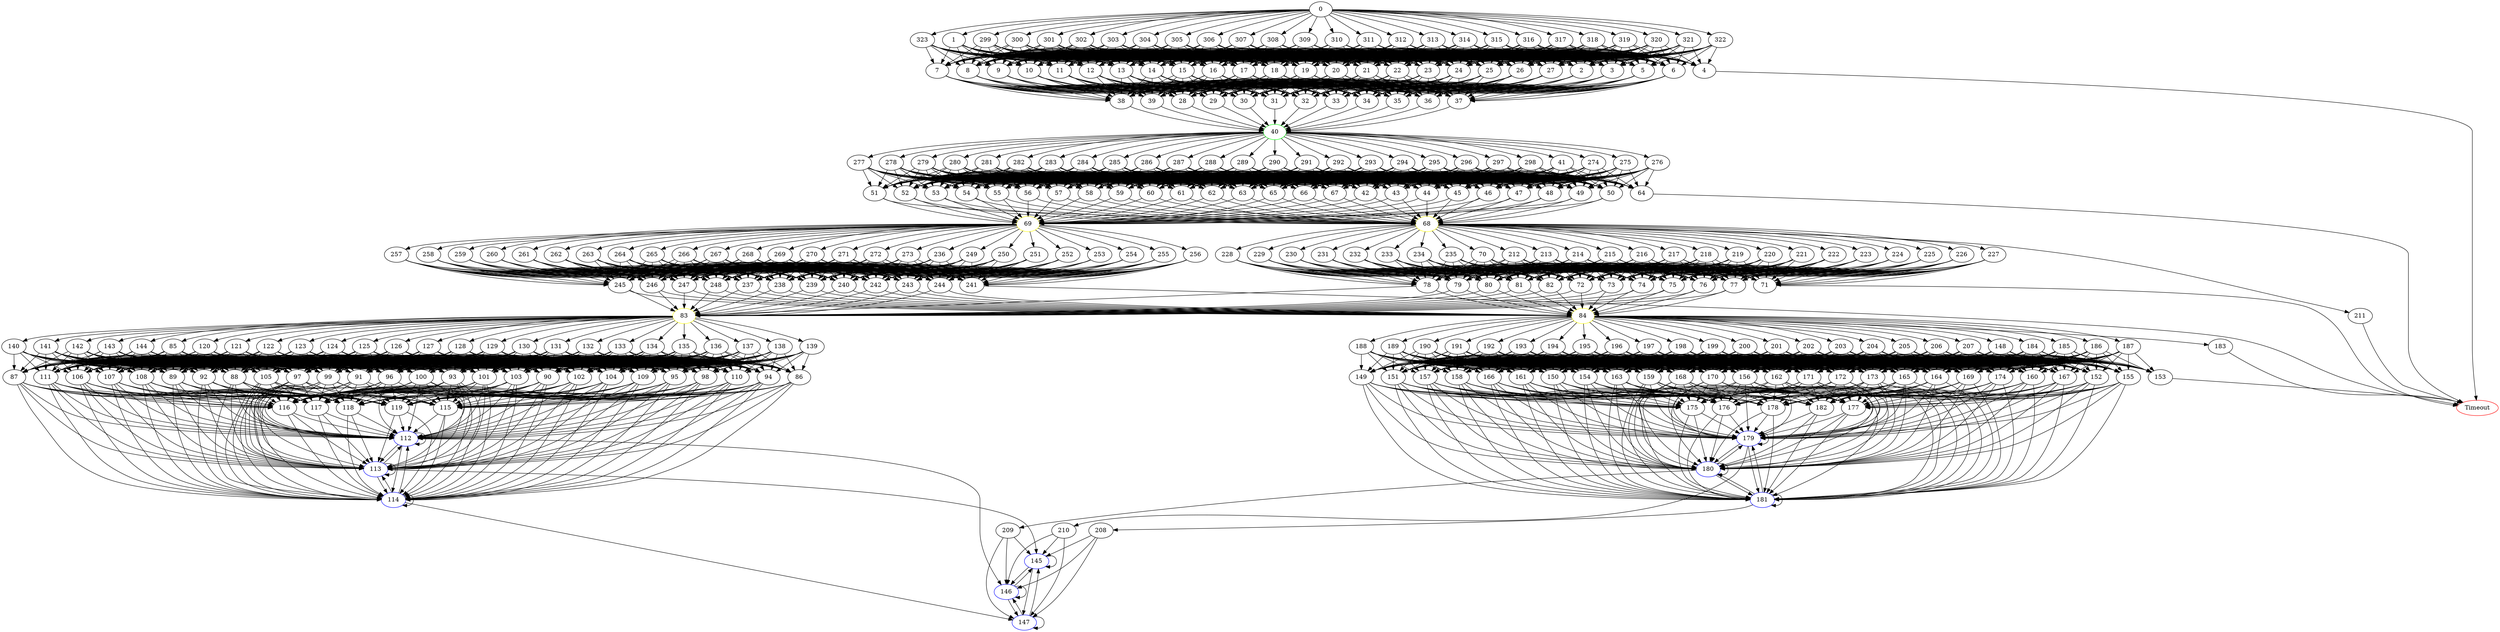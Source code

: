 digraph G {
	0 -> 1;
	0 -> 299;
	0 -> 300;
	0 -> 301;
	0 -> 302;
	0 -> 303;
	0 -> 304;
	0 -> 305;
	0 -> 306;
	0 -> 307;
	0 -> 308;
	0 -> 309;
	0 -> 310;
	0 -> 311;
	0 -> 312;
	0 -> 313;
	0 -> 314;
	0 -> 315;
	0 -> 316;
	0 -> 317;
	0 -> 318;
	0 -> 319;
	0 -> 320;
	0 -> 321;
	0 -> 322;
	0 -> 323;
	1 -> 2;
	1 -> 3;
	1 -> 4;
	1 -> 5;
	1 -> 6;
	1 -> 7;
	1 -> 8;
	1 -> 9;
	1 -> 10;
	1 -> 11;
	1 -> 12;
	1 -> 13;
	1 -> 14;
	1 -> 15;
	1 -> 16;
	1 -> 17;
	1 -> 18;
	1 -> 19;
	1 -> 20;
	1 -> 21;
	1 -> 22;
	1 -> 23;
	1 -> 24;
	1 -> 25;
	1 -> 26;
	1 -> 27;
	2 -> 28;
	2 -> 29;
	2 -> 30;
	2 -> 31;
	2 -> 32;
	2 -> 33;
	2 -> 34;
	2 -> 35;
	2 -> 36;
	2 -> 37;
	2 -> 38;
	2 -> 39;
	3 -> 28;
	3 -> 29;
	3 -> 30;
	3 -> 31;
	3 -> 32;
	3 -> 33;
	3 -> 34;
	3 -> 35;
	3 -> 36;
	3 -> 37;
	3 -> 38;
	3 -> 39;
	4 -> "Timeout";
Timeout [color=red];
	5 -> 28;
	5 -> 29;
	5 -> 30;
	5 -> 31;
	5 -> 32;
	5 -> 33;
	5 -> 34;
	5 -> 35;
	5 -> 36;
	5 -> 37;
	5 -> 38;
	5 -> 39;
	6 -> 28;
	6 -> 29;
	6 -> 30;
	6 -> 31;
	6 -> 32;
	6 -> 33;
	6 -> 34;
	6 -> 35;
	6 -> 36;
	6 -> 37;
	6 -> 38;
	6 -> 39;
	7 -> 28;
	7 -> 29;
	7 -> 30;
	7 -> 31;
	7 -> 32;
	7 -> 33;
	7 -> 34;
	7 -> 35;
	7 -> 36;
	7 -> 37;
	7 -> 38;
	7 -> 39;
	8 -> 28;
	8 -> 29;
	8 -> 30;
	8 -> 31;
	8 -> 32;
	8 -> 33;
	8 -> 34;
	8 -> 35;
	8 -> 36;
	8 -> 37;
	8 -> 38;
	8 -> 39;
	9 -> 28;
	9 -> 29;
	9 -> 30;
	9 -> 31;
	9 -> 32;
	9 -> 33;
	9 -> 34;
	9 -> 35;
	9 -> 36;
	9 -> 37;
	9 -> 38;
	9 -> 39;
	10 -> 28;
	10 -> 29;
	10 -> 30;
	10 -> 31;
	10 -> 32;
	10 -> 33;
	10 -> 34;
	10 -> 35;
	10 -> 36;
	10 -> 37;
	10 -> 38;
	10 -> 39;
	11 -> 28;
	11 -> 29;
	11 -> 30;
	11 -> 31;
	11 -> 32;
	11 -> 33;
	11 -> 34;
	11 -> 35;
	11 -> 36;
	11 -> 37;
	11 -> 38;
	11 -> 39;
	12 -> 28;
	12 -> 29;
	12 -> 30;
	12 -> 31;
	12 -> 32;
	12 -> 33;
	12 -> 34;
	12 -> 35;
	12 -> 36;
	12 -> 37;
	12 -> 38;
	12 -> 39;
	13 -> 28;
	13 -> 29;
	13 -> 30;
	13 -> 31;
	13 -> 32;
	13 -> 33;
	13 -> 34;
	13 -> 35;
	13 -> 36;
	13 -> 37;
	13 -> 38;
	13 -> 39;
	14 -> 28;
	14 -> 29;
	14 -> 30;
	14 -> 31;
	14 -> 32;
	14 -> 33;
	14 -> 34;
	14 -> 35;
	14 -> 36;
	14 -> 37;
	14 -> 38;
	14 -> 39;
	15 -> 28;
	15 -> 29;
	15 -> 30;
	15 -> 31;
	15 -> 32;
	15 -> 33;
	15 -> 34;
	15 -> 35;
	15 -> 36;
	15 -> 37;
	15 -> 38;
	15 -> 39;
	16 -> 28;
	16 -> 29;
	16 -> 30;
	16 -> 31;
	16 -> 32;
	16 -> 33;
	16 -> 34;
	16 -> 35;
	16 -> 36;
	16 -> 37;
	16 -> 38;
	16 -> 39;
	17 -> 28;
	17 -> 29;
	17 -> 30;
	17 -> 31;
	17 -> 32;
	17 -> 33;
	17 -> 34;
	17 -> 35;
	17 -> 36;
	17 -> 37;
	17 -> 38;
	17 -> 39;
	18 -> 28;
	18 -> 29;
	18 -> 30;
	18 -> 31;
	18 -> 32;
	18 -> 33;
	18 -> 34;
	18 -> 35;
	18 -> 36;
	18 -> 37;
	18 -> 38;
	18 -> 39;
	19 -> 28;
	19 -> 29;
	19 -> 30;
	19 -> 31;
	19 -> 32;
	19 -> 33;
	19 -> 34;
	19 -> 35;
	19 -> 36;
	19 -> 37;
	19 -> 38;
	19 -> 39;
	20 -> 28;
	20 -> 29;
	20 -> 30;
	20 -> 31;
	20 -> 32;
	20 -> 33;
	20 -> 34;
	20 -> 35;
	20 -> 36;
	20 -> 37;
	20 -> 38;
	20 -> 39;
	21 -> 28;
	21 -> 29;
	21 -> 30;
	21 -> 31;
	21 -> 32;
	21 -> 33;
	21 -> 34;
	21 -> 35;
	21 -> 36;
	21 -> 37;
	21 -> 38;
	21 -> 39;
	22 -> 28;
	22 -> 29;
	22 -> 30;
	22 -> 31;
	22 -> 32;
	22 -> 33;
	22 -> 34;
	22 -> 35;
	22 -> 36;
	22 -> 37;
	22 -> 38;
	22 -> 39;
	23 -> 28;
	23 -> 29;
	23 -> 30;
	23 -> 31;
	23 -> 32;
	23 -> 33;
	23 -> 34;
	23 -> 35;
	23 -> 36;
	23 -> 37;
	23 -> 38;
	23 -> 39;
	24 -> 28;
	24 -> 29;
	24 -> 30;
	24 -> 31;
	24 -> 32;
	24 -> 33;
	24 -> 34;
	24 -> 35;
	24 -> 36;
	24 -> 37;
	24 -> 38;
	24 -> 39;
	25 -> 28;
	25 -> 29;
	25 -> 30;
	25 -> 31;
	25 -> 32;
	25 -> 33;
	25 -> 34;
	25 -> 35;
	25 -> 36;
	25 -> 37;
	25 -> 38;
	25 -> 39;
	26 -> 28;
	26 -> 29;
	26 -> 30;
	26 -> 31;
	26 -> 32;
	26 -> 33;
	26 -> 34;
	26 -> 35;
	26 -> 36;
	26 -> 37;
	26 -> 38;
	26 -> 39;
	27 -> 28;
	27 -> 29;
	27 -> 30;
	27 -> 31;
	27 -> 32;
	27 -> 33;
	27 -> 34;
	27 -> 35;
	27 -> 36;
	27 -> 37;
	27 -> 38;
	27 -> 39;
	28 -> "40";
40 [color=green];
	29 -> "40";
40 [color=green];
	30 -> "40";
40 [color=green];
	31 -> "40";
40 [color=green];
	32 -> "40";
40 [color=green];
	33 -> "40";
40 [color=green];
	34 -> "40";
40 [color=green];
	35 -> "40";
40 [color=green];
	36 -> "40";
40 [color=green];
	37 -> "40";
40 [color=green];
	38 -> "40";
40 [color=green];
	39 -> "40";
40 [color=green];
	40 -> 41;
	40 -> 274;
	40 -> 275;
	40 -> 276;
	40 -> 277;
	40 -> 278;
	40 -> 279;
	40 -> 280;
	40 -> 281;
	40 -> 282;
	40 -> 283;
	40 -> 284;
	40 -> 285;
	40 -> 286;
	40 -> 287;
	40 -> 288;
	40 -> 289;
	40 -> 290;
	40 -> 291;
	40 -> 292;
	40 -> 293;
	40 -> 294;
	40 -> 295;
	40 -> 296;
	40 -> 297;
	40 -> 298;
	41 -> 42;
	41 -> 43;
	41 -> 44;
	41 -> 45;
	41 -> 46;
	41 -> 47;
	41 -> 48;
	41 -> 49;
	41 -> 50;
	41 -> 51;
	41 -> 52;
	41 -> 53;
	41 -> 54;
	41 -> 55;
	41 -> 56;
	41 -> 57;
	41 -> 58;
	41 -> 59;
	41 -> 60;
	41 -> 61;
	41 -> 62;
	41 -> 63;
	41 -> 64;
	41 -> 65;
	41 -> 66;
	41 -> 67;
	42 -> "68";
68 [color=yellow];
	42 -> "69";
69 [color=yellow];
	43 -> "68";
68 [color=yellow];
	43 -> "69";
69 [color=yellow];
	44 -> "68";
68 [color=yellow];
	44 -> "69";
69 [color=yellow];
	45 -> "68";
68 [color=yellow];
	45 -> "69";
69 [color=yellow];
	46 -> "68";
68 [color=yellow];
	46 -> "69";
69 [color=yellow];
	47 -> "68";
68 [color=yellow];
	47 -> "69";
69 [color=yellow];
	48 -> "68";
68 [color=yellow];
	48 -> "69";
69 [color=yellow];
	49 -> "68";
68 [color=yellow];
	49 -> "69";
69 [color=yellow];
	50 -> "68";
68 [color=yellow];
	50 -> "69";
69 [color=yellow];
	51 -> "68";
68 [color=yellow];
	51 -> "69";
69 [color=yellow];
	52 -> "68";
68 [color=yellow];
	52 -> "69";
69 [color=yellow];
	53 -> "68";
68 [color=yellow];
	53 -> "69";
69 [color=yellow];
	54 -> "68";
68 [color=yellow];
	54 -> "69";
69 [color=yellow];
	55 -> "68";
68 [color=yellow];
	55 -> "69";
69 [color=yellow];
	56 -> "68";
68 [color=yellow];
	56 -> "69";
69 [color=yellow];
	57 -> "68";
68 [color=yellow];
	57 -> "69";
69 [color=yellow];
	58 -> "68";
68 [color=yellow];
	58 -> "69";
69 [color=yellow];
	59 -> "68";
68 [color=yellow];
	59 -> "69";
69 [color=yellow];
	60 -> "68";
68 [color=yellow];
	60 -> "69";
69 [color=yellow];
	61 -> "68";
68 [color=yellow];
	61 -> "69";
69 [color=yellow];
	62 -> "68";
68 [color=yellow];
	62 -> "69";
69 [color=yellow];
	63 -> "68";
68 [color=yellow];
	63 -> "69";
69 [color=yellow];
	64 -> "Timeout";
Timeout [color=red];
	65 -> "68";
68 [color=yellow];
	65 -> "69";
69 [color=yellow];
	66 -> "68";
68 [color=yellow];
	66 -> "69";
69 [color=yellow];
	67 -> "68";
68 [color=yellow];
	67 -> "69";
69 [color=yellow];
	68 -> 70;
	68 -> 211;
	68 -> 212;
	68 -> 213;
	68 -> 214;
	68 -> 215;
	68 -> 216;
	68 -> 217;
	68 -> 218;
	68 -> 219;
	68 -> 220;
	68 -> 221;
	68 -> 222;
	68 -> 223;
	68 -> 224;
	68 -> 225;
	68 -> 226;
	68 -> 227;
	68 -> 228;
	68 -> 229;
	68 -> 230;
	68 -> 231;
	68 -> 232;
	68 -> 233;
	68 -> 234;
	68 -> 235;
	69 -> 236;
	69 -> 249;
	69 -> 250;
	69 -> 251;
	69 -> 252;
	69 -> 253;
	69 -> 254;
	69 -> 255;
	69 -> 256;
	69 -> 257;
	69 -> 258;
	69 -> 259;
	69 -> 260;
	69 -> 261;
	69 -> 262;
	69 -> 263;
	69 -> 264;
	69 -> 265;
	69 -> 266;
	69 -> 267;
	69 -> 268;
	69 -> 269;
	69 -> 270;
	69 -> 271;
	69 -> 272;
	69 -> 273;
	70 -> 71;
	70 -> 72;
	70 -> 73;
	70 -> 74;
	70 -> 75;
	70 -> 76;
	70 -> 77;
	70 -> 78;
	70 -> 79;
	70 -> 80;
	70 -> 81;
	70 -> 82;
	71 -> "Timeout";
Timeout [color=red];
	72 -> "83";
83 [color=yellow];
	72 -> "84";
84 [color=yellow];
	73 -> "83";
83 [color=yellow];
	73 -> "84";
84 [color=yellow];
	74 -> "83";
83 [color=yellow];
	74 -> "84";
84 [color=yellow];
	75 -> "83";
83 [color=yellow];
	75 -> "84";
84 [color=yellow];
	76 -> "83";
83 [color=yellow];
	76 -> "84";
84 [color=yellow];
	77 -> "83";
83 [color=yellow];
	77 -> "84";
84 [color=yellow];
	78 -> "83";
83 [color=yellow];
	78 -> "84";
84 [color=yellow];
	79 -> "83";
83 [color=yellow];
	79 -> "84";
84 [color=yellow];
	80 -> "83";
83 [color=yellow];
	80 -> "84";
84 [color=yellow];
	81 -> "83";
83 [color=yellow];
	81 -> "84";
84 [color=yellow];
	82 -> "83";
83 [color=yellow];
	82 -> "84";
84 [color=yellow];
	83 -> 85;
	83 -> 120;
	83 -> 121;
	83 -> 122;
	83 -> 123;
	83 -> 124;
	83 -> 125;
	83 -> 126;
	83 -> 127;
	83 -> 128;
	83 -> 129;
	83 -> 130;
	83 -> 131;
	83 -> 132;
	83 -> 133;
	83 -> 134;
	83 -> 135;
	83 -> 136;
	83 -> 137;
	83 -> 138;
	83 -> 139;
	83 -> 140;
	83 -> 141;
	83 -> 142;
	83 -> 143;
	83 -> 144;
	84 -> 148;
	84 -> 183;
	84 -> 184;
	84 -> 185;
	84 -> 186;
	84 -> 187;
	84 -> 188;
	84 -> 189;
	84 -> 190;
	84 -> 191;
	84 -> 192;
	84 -> 193;
	84 -> 194;
	84 -> 195;
	84 -> 196;
	84 -> 197;
	84 -> 198;
	84 -> 199;
	84 -> 200;
	84 -> 201;
	84 -> 202;
	84 -> 203;
	84 -> 204;
	84 -> 205;
	84 -> 206;
	84 -> 207;
	85 -> 86;
	85 -> 87;
	85 -> 88;
	85 -> 89;
	85 -> 90;
	85 -> 91;
	85 -> 92;
	85 -> 93;
	85 -> 94;
	85 -> 95;
	85 -> 96;
	85 -> 97;
	85 -> 98;
	85 -> 99;
	85 -> 100;
	85 -> 101;
	85 -> 102;
	85 -> 103;
	85 -> 104;
	85 -> 105;
	85 -> 106;
	85 -> 107;
	85 -> 108;
	85 -> 109;
	85 -> 110;
	85 -> 111;
	86 -> "112";
112 [color=blue];
	86 -> "113";
113 [color=blue];
	86 -> "114";
114 [color=blue];
	86 -> 115;
	86 -> 116;
	86 -> 117;
	86 -> 118;
	86 -> 119;
	87 -> "112";
112 [color=blue];
	87 -> "113";
113 [color=blue];
	87 -> "114";
114 [color=blue];
	87 -> 115;
	87 -> 116;
	87 -> 117;
	87 -> 118;
	87 -> 119;
	88 -> "112";
112 [color=blue];
	88 -> "113";
113 [color=blue];
	88 -> "114";
114 [color=blue];
	88 -> 115;
	88 -> 116;
	88 -> 117;
	88 -> 118;
	88 -> 119;
	89 -> "112";
112 [color=blue];
	89 -> "113";
113 [color=blue];
	89 -> "114";
114 [color=blue];
	89 -> 115;
	89 -> 116;
	89 -> 117;
	89 -> 118;
	89 -> 119;
	90 -> "112";
112 [color=blue];
	90 -> "113";
113 [color=blue];
	90 -> "114";
114 [color=blue];
	90 -> 115;
	90 -> 116;
	90 -> 117;
	90 -> 118;
	90 -> 119;
	91 -> "112";
112 [color=blue];
	91 -> "113";
113 [color=blue];
	91 -> "114";
114 [color=blue];
	91 -> 115;
	91 -> 116;
	91 -> 117;
	91 -> 118;
	91 -> 119;
	92 -> "112";
112 [color=blue];
	92 -> "113";
113 [color=blue];
	92 -> "114";
114 [color=blue];
	92 -> 115;
	92 -> 116;
	92 -> 117;
	92 -> 118;
	92 -> 119;
	93 -> "112";
112 [color=blue];
	93 -> "113";
113 [color=blue];
	93 -> "114";
114 [color=blue];
	93 -> 115;
	93 -> 116;
	93 -> 117;
	93 -> 118;
	93 -> 119;
	94 -> "112";
112 [color=blue];
	94 -> "113";
113 [color=blue];
	94 -> "114";
114 [color=blue];
	94 -> 115;
	94 -> 116;
	94 -> 117;
	94 -> 118;
	94 -> 119;
	95 -> "112";
112 [color=blue];
	95 -> "113";
113 [color=blue];
	95 -> "114";
114 [color=blue];
	95 -> 115;
	95 -> 116;
	95 -> 117;
	95 -> 118;
	95 -> 119;
	96 -> "112";
112 [color=blue];
	96 -> "113";
113 [color=blue];
	96 -> "114";
114 [color=blue];
	96 -> 115;
	96 -> 116;
	96 -> 117;
	96 -> 118;
	96 -> 119;
	97 -> "112";
112 [color=blue];
	97 -> "113";
113 [color=blue];
	97 -> "114";
114 [color=blue];
	97 -> 115;
	97 -> 116;
	97 -> 117;
	97 -> 118;
	97 -> 119;
	98 -> "112";
112 [color=blue];
	98 -> "113";
113 [color=blue];
	98 -> "114";
114 [color=blue];
	98 -> 115;
	98 -> 116;
	98 -> 117;
	98 -> 118;
	98 -> 119;
	99 -> "112";
112 [color=blue];
	99 -> "113";
113 [color=blue];
	99 -> "114";
114 [color=blue];
	99 -> 115;
	99 -> 116;
	99 -> 117;
	99 -> 118;
	99 -> 119;
	100 -> "112";
112 [color=blue];
	100 -> "113";
113 [color=blue];
	100 -> "114";
114 [color=blue];
	100 -> 115;
	100 -> 116;
	100 -> 117;
	100 -> 118;
	100 -> 119;
	101 -> "112";
112 [color=blue];
	101 -> "113";
113 [color=blue];
	101 -> "114";
114 [color=blue];
	101 -> 115;
	101 -> 116;
	101 -> 117;
	101 -> 118;
	101 -> 119;
	102 -> "112";
112 [color=blue];
	102 -> "113";
113 [color=blue];
	102 -> "114";
114 [color=blue];
	102 -> 115;
	102 -> 116;
	102 -> 117;
	102 -> 118;
	102 -> 119;
	103 -> "112";
112 [color=blue];
	103 -> "113";
113 [color=blue];
	103 -> "114";
114 [color=blue];
	103 -> 115;
	103 -> 116;
	103 -> 117;
	103 -> 118;
	103 -> 119;
	104 -> "112";
112 [color=blue];
	104 -> "113";
113 [color=blue];
	104 -> "114";
114 [color=blue];
	104 -> 115;
	104 -> 116;
	104 -> 117;
	104 -> 118;
	104 -> 119;
	105 -> "112";
112 [color=blue];
	105 -> "113";
113 [color=blue];
	105 -> "114";
114 [color=blue];
	105 -> 115;
	105 -> 116;
	105 -> 117;
	105 -> 118;
	105 -> 119;
	106 -> "112";
112 [color=blue];
	106 -> "113";
113 [color=blue];
	106 -> "114";
114 [color=blue];
	106 -> 115;
	106 -> 116;
	106 -> 117;
	106 -> 118;
	106 -> 119;
	107 -> "112";
112 [color=blue];
	107 -> "113";
113 [color=blue];
	107 -> "114";
114 [color=blue];
	107 -> 115;
	107 -> 116;
	107 -> 117;
	107 -> 118;
	107 -> 119;
	108 -> "112";
112 [color=blue];
	108 -> "113";
113 [color=blue];
	108 -> "114";
114 [color=blue];
	108 -> 115;
	108 -> 116;
	108 -> 117;
	108 -> 118;
	108 -> 119;
	109 -> "112";
112 [color=blue];
	109 -> "113";
113 [color=blue];
	109 -> "114";
114 [color=blue];
	109 -> 115;
	109 -> 116;
	109 -> 117;
	109 -> 118;
	109 -> 119;
	110 -> "112";
112 [color=blue];
	110 -> "113";
113 [color=blue];
	110 -> "114";
114 [color=blue];
	110 -> 115;
	110 -> 116;
	110 -> 117;
	110 -> 118;
	110 -> 119;
	111 -> "112";
112 [color=blue];
	111 -> "113";
113 [color=blue];
	111 -> "114";
114 [color=blue];
	111 -> 115;
	111 -> 116;
	111 -> 117;
	111 -> 118;
	111 -> 119;
	112 -> "112";
112 [color=blue];
	112 -> "113";
113 [color=blue];
	112 -> "114";
114 [color=blue];
	112 -> "146";
146 [color=blue];
	113 -> "112";
112 [color=blue];
	113 -> "113";
113 [color=blue];
	113 -> "114";
114 [color=blue];
	113 -> "145";
145 [color=blue];
	114 -> "112";
112 [color=blue];
	114 -> "113";
113 [color=blue];
	114 -> "114";
114 [color=blue];
	114 -> "147";
147 [color=blue];
	115 -> "112";
112 [color=blue];
	115 -> "113";
113 [color=blue];
	115 -> "114";
114 [color=blue];
	116 -> "112";
112 [color=blue];
	116 -> "113";
113 [color=blue];
	116 -> "114";
114 [color=blue];
	117 -> "112";
112 [color=blue];
	117 -> "113";
113 [color=blue];
	117 -> "114";
114 [color=blue];
	118 -> "112";
112 [color=blue];
	118 -> "113";
113 [color=blue];
	118 -> "114";
114 [color=blue];
	119 -> "112";
112 [color=blue];
	119 -> "113";
113 [color=blue];
	119 -> "114";
114 [color=blue];
	120 -> 86;
	120 -> 87;
	120 -> 88;
	120 -> 89;
	120 -> 90;
	120 -> 91;
	120 -> 92;
	120 -> 93;
	120 -> 94;
	120 -> 95;
	120 -> 96;
	120 -> 97;
	120 -> 98;
	120 -> 99;
	120 -> 100;
	120 -> 101;
	120 -> 102;
	120 -> 103;
	120 -> 104;
	120 -> 105;
	120 -> 106;
	120 -> 107;
	120 -> 108;
	120 -> 109;
	120 -> 110;
	120 -> 111;
	121 -> 86;
	121 -> 87;
	121 -> 88;
	121 -> 89;
	121 -> 90;
	121 -> 91;
	121 -> 92;
	121 -> 93;
	121 -> 94;
	121 -> 95;
	121 -> 96;
	121 -> 97;
	121 -> 98;
	121 -> 99;
	121 -> 100;
	121 -> 101;
	121 -> 102;
	121 -> 103;
	121 -> 104;
	121 -> 105;
	121 -> 106;
	121 -> 107;
	121 -> 108;
	121 -> 109;
	121 -> 110;
	121 -> 111;
	122 -> 86;
	122 -> 87;
	122 -> 88;
	122 -> 89;
	122 -> 90;
	122 -> 91;
	122 -> 92;
	122 -> 93;
	122 -> 94;
	122 -> 95;
	122 -> 96;
	122 -> 97;
	122 -> 98;
	122 -> 99;
	122 -> 100;
	122 -> 101;
	122 -> 102;
	122 -> 103;
	122 -> 104;
	122 -> 105;
	122 -> 106;
	122 -> 107;
	122 -> 108;
	122 -> 109;
	122 -> 110;
	122 -> 111;
	123 -> 86;
	123 -> 87;
	123 -> 88;
	123 -> 89;
	123 -> 90;
	123 -> 91;
	123 -> 92;
	123 -> 93;
	123 -> 94;
	123 -> 95;
	123 -> 96;
	123 -> 97;
	123 -> 98;
	123 -> 99;
	123 -> 100;
	123 -> 101;
	123 -> 102;
	123 -> 103;
	123 -> 104;
	123 -> 105;
	123 -> 106;
	123 -> 107;
	123 -> 108;
	123 -> 109;
	123 -> 110;
	123 -> 111;
	124 -> 86;
	124 -> 87;
	124 -> 88;
	124 -> 89;
	124 -> 90;
	124 -> 91;
	124 -> 92;
	124 -> 93;
	124 -> 94;
	124 -> 95;
	124 -> 96;
	124 -> 97;
	124 -> 98;
	124 -> 99;
	124 -> 100;
	124 -> 101;
	124 -> 102;
	124 -> 103;
	124 -> 104;
	124 -> 105;
	124 -> 106;
	124 -> 107;
	124 -> 108;
	124 -> 109;
	124 -> 110;
	124 -> 111;
	125 -> 86;
	125 -> 87;
	125 -> 88;
	125 -> 89;
	125 -> 90;
	125 -> 91;
	125 -> 92;
	125 -> 93;
	125 -> 94;
	125 -> 95;
	125 -> 96;
	125 -> 97;
	125 -> 98;
	125 -> 99;
	125 -> 100;
	125 -> 101;
	125 -> 102;
	125 -> 103;
	125 -> 104;
	125 -> 105;
	125 -> 106;
	125 -> 107;
	125 -> 108;
	125 -> 109;
	125 -> 110;
	125 -> 111;
	126 -> 86;
	126 -> 87;
	126 -> 88;
	126 -> 89;
	126 -> 90;
	126 -> 91;
	126 -> 92;
	126 -> 93;
	126 -> 94;
	126 -> 95;
	126 -> 96;
	126 -> 97;
	126 -> 98;
	126 -> 99;
	126 -> 100;
	126 -> 101;
	126 -> 102;
	126 -> 103;
	126 -> 104;
	126 -> 105;
	126 -> 106;
	126 -> 107;
	126 -> 108;
	126 -> 109;
	126 -> 110;
	126 -> 111;
	127 -> 86;
	127 -> 87;
	127 -> 88;
	127 -> 89;
	127 -> 90;
	127 -> 91;
	127 -> 92;
	127 -> 93;
	127 -> 94;
	127 -> 95;
	127 -> 96;
	127 -> 97;
	127 -> 98;
	127 -> 99;
	127 -> 100;
	127 -> 101;
	127 -> 102;
	127 -> 103;
	127 -> 104;
	127 -> 105;
	127 -> 106;
	127 -> 107;
	127 -> 108;
	127 -> 109;
	127 -> 110;
	127 -> 111;
	128 -> 86;
	128 -> 87;
	128 -> 88;
	128 -> 89;
	128 -> 90;
	128 -> 91;
	128 -> 92;
	128 -> 93;
	128 -> 94;
	128 -> 95;
	128 -> 96;
	128 -> 97;
	128 -> 98;
	128 -> 99;
	128 -> 100;
	128 -> 101;
	128 -> 102;
	128 -> 103;
	128 -> 104;
	128 -> 105;
	128 -> 106;
	128 -> 107;
	128 -> 108;
	128 -> 109;
	128 -> 110;
	128 -> 111;
	129 -> 86;
	129 -> 87;
	129 -> 88;
	129 -> 89;
	129 -> 90;
	129 -> 91;
	129 -> 92;
	129 -> 93;
	129 -> 94;
	129 -> 95;
	129 -> 96;
	129 -> 97;
	129 -> 98;
	129 -> 99;
	129 -> 100;
	129 -> 101;
	129 -> 102;
	129 -> 103;
	129 -> 104;
	129 -> 105;
	129 -> 106;
	129 -> 107;
	129 -> 108;
	129 -> 109;
	129 -> 110;
	129 -> 111;
	130 -> 86;
	130 -> 87;
	130 -> 88;
	130 -> 89;
	130 -> 90;
	130 -> 91;
	130 -> 92;
	130 -> 93;
	130 -> 94;
	130 -> 95;
	130 -> 96;
	130 -> 97;
	130 -> 98;
	130 -> 99;
	130 -> 100;
	130 -> 101;
	130 -> 102;
	130 -> 103;
	130 -> 104;
	130 -> 105;
	130 -> 106;
	130 -> 107;
	130 -> 108;
	130 -> 109;
	130 -> 110;
	130 -> 111;
	131 -> 86;
	131 -> 87;
	131 -> 88;
	131 -> 89;
	131 -> 90;
	131 -> 91;
	131 -> 92;
	131 -> 93;
	131 -> 94;
	131 -> 95;
	131 -> 96;
	131 -> 97;
	131 -> 98;
	131 -> 99;
	131 -> 100;
	131 -> 101;
	131 -> 102;
	131 -> 103;
	131 -> 104;
	131 -> 105;
	131 -> 106;
	131 -> 107;
	131 -> 108;
	131 -> 109;
	131 -> 110;
	131 -> 111;
	132 -> 86;
	132 -> 87;
	132 -> 88;
	132 -> 89;
	132 -> 90;
	132 -> 91;
	132 -> 92;
	132 -> 93;
	132 -> 94;
	132 -> 95;
	132 -> 96;
	132 -> 97;
	132 -> 98;
	132 -> 99;
	132 -> 100;
	132 -> 101;
	132 -> 102;
	132 -> 103;
	132 -> 104;
	132 -> 105;
	132 -> 106;
	132 -> 107;
	132 -> 108;
	132 -> 109;
	132 -> 110;
	132 -> 111;
	133 -> 86;
	133 -> 87;
	133 -> 88;
	133 -> 89;
	133 -> 90;
	133 -> 91;
	133 -> 92;
	133 -> 93;
	133 -> 94;
	133 -> 95;
	133 -> 96;
	133 -> 97;
	133 -> 98;
	133 -> 99;
	133 -> 100;
	133 -> 101;
	133 -> 102;
	133 -> 103;
	133 -> 104;
	133 -> 105;
	133 -> 106;
	133 -> 107;
	133 -> 108;
	133 -> 109;
	133 -> 110;
	133 -> 111;
	134 -> 86;
	134 -> 87;
	134 -> 88;
	134 -> 89;
	134 -> 90;
	134 -> 91;
	134 -> 92;
	134 -> 93;
	134 -> 94;
	134 -> 95;
	134 -> 96;
	134 -> 97;
	134 -> 98;
	134 -> 99;
	134 -> 100;
	134 -> 101;
	134 -> 102;
	134 -> 103;
	134 -> 104;
	134 -> 105;
	134 -> 106;
	134 -> 107;
	134 -> 108;
	134 -> 109;
	134 -> 110;
	134 -> 111;
	135 -> 86;
	135 -> 87;
	135 -> 88;
	135 -> 89;
	135 -> 90;
	135 -> 91;
	135 -> 92;
	135 -> 93;
	135 -> 94;
	135 -> 95;
	135 -> 96;
	135 -> 97;
	135 -> 98;
	135 -> 99;
	135 -> 100;
	135 -> 101;
	135 -> 102;
	135 -> 103;
	135 -> 104;
	135 -> 105;
	135 -> 106;
	135 -> 107;
	135 -> 108;
	135 -> 109;
	135 -> 110;
	135 -> 111;
	136 -> 86;
	136 -> 87;
	136 -> 88;
	136 -> 89;
	136 -> 90;
	136 -> 91;
	136 -> 92;
	136 -> 93;
	136 -> 94;
	136 -> 95;
	136 -> 96;
	136 -> 97;
	136 -> 98;
	136 -> 99;
	136 -> 100;
	136 -> 101;
	136 -> 102;
	136 -> 103;
	136 -> 104;
	136 -> 105;
	136 -> 106;
	136 -> 107;
	136 -> 108;
	136 -> 109;
	136 -> 110;
	136 -> 111;
	137 -> 86;
	137 -> 87;
	137 -> 88;
	137 -> 89;
	137 -> 90;
	137 -> 91;
	137 -> 92;
	137 -> 93;
	137 -> 94;
	137 -> 95;
	137 -> 96;
	137 -> 97;
	137 -> 98;
	137 -> 99;
	137 -> 100;
	137 -> 101;
	137 -> 102;
	137 -> 103;
	137 -> 104;
	137 -> 105;
	137 -> 106;
	137 -> 107;
	137 -> 108;
	137 -> 109;
	137 -> 110;
	137 -> 111;
	138 -> 86;
	138 -> 87;
	138 -> 88;
	138 -> 89;
	138 -> 90;
	138 -> 91;
	138 -> 92;
	138 -> 93;
	138 -> 94;
	138 -> 95;
	138 -> 96;
	138 -> 97;
	138 -> 98;
	138 -> 99;
	138 -> 100;
	138 -> 101;
	138 -> 102;
	138 -> 103;
	138 -> 104;
	138 -> 105;
	138 -> 106;
	138 -> 107;
	138 -> 108;
	138 -> 109;
	138 -> 110;
	138 -> 111;
	139 -> 86;
	139 -> 87;
	139 -> 88;
	139 -> 89;
	139 -> 90;
	139 -> 91;
	139 -> 92;
	139 -> 93;
	139 -> 94;
	139 -> 95;
	139 -> 96;
	139 -> 97;
	139 -> 98;
	139 -> 99;
	139 -> 100;
	139 -> 101;
	139 -> 102;
	139 -> 103;
	139 -> 104;
	139 -> 105;
	139 -> 106;
	139 -> 107;
	139 -> 108;
	139 -> 109;
	139 -> 110;
	139 -> 111;
	140 -> 86;
	140 -> 87;
	140 -> 88;
	140 -> 89;
	140 -> 90;
	140 -> 91;
	140 -> 92;
	140 -> 93;
	140 -> 94;
	140 -> 95;
	140 -> 96;
	140 -> 97;
	140 -> 98;
	140 -> 99;
	140 -> 100;
	140 -> 101;
	140 -> 102;
	140 -> 103;
	140 -> 104;
	140 -> 105;
	140 -> 106;
	140 -> 107;
	140 -> 108;
	140 -> 109;
	140 -> 110;
	140 -> 111;
	141 -> 86;
	141 -> 87;
	141 -> 88;
	141 -> 89;
	141 -> 90;
	141 -> 91;
	141 -> 92;
	141 -> 93;
	141 -> 94;
	141 -> 95;
	141 -> 96;
	141 -> 97;
	141 -> 98;
	141 -> 99;
	141 -> 100;
	141 -> 101;
	141 -> 102;
	141 -> 103;
	141 -> 104;
	141 -> 105;
	141 -> 106;
	141 -> 107;
	141 -> 108;
	141 -> 109;
	141 -> 110;
	141 -> 111;
	142 -> 86;
	142 -> 87;
	142 -> 88;
	142 -> 89;
	142 -> 90;
	142 -> 91;
	142 -> 92;
	142 -> 93;
	142 -> 94;
	142 -> 95;
	142 -> 96;
	142 -> 97;
	142 -> 98;
	142 -> 99;
	142 -> 100;
	142 -> 101;
	142 -> 102;
	142 -> 103;
	142 -> 104;
	142 -> 105;
	142 -> 106;
	142 -> 107;
	142 -> 108;
	142 -> 109;
	142 -> 110;
	142 -> 111;
	143 -> 86;
	143 -> 87;
	143 -> 88;
	143 -> 89;
	143 -> 90;
	143 -> 91;
	143 -> 92;
	143 -> 93;
	143 -> 94;
	143 -> 95;
	143 -> 96;
	143 -> 97;
	143 -> 98;
	143 -> 99;
	143 -> 100;
	143 -> 101;
	143 -> 102;
	143 -> 103;
	143 -> 104;
	143 -> 105;
	143 -> 106;
	143 -> 107;
	143 -> 108;
	143 -> 109;
	143 -> 110;
	143 -> 111;
	144 -> 86;
	144 -> 87;
	144 -> 88;
	144 -> 89;
	144 -> 90;
	144 -> 91;
	144 -> 92;
	144 -> 93;
	144 -> 94;
	144 -> 95;
	144 -> 96;
	144 -> 97;
	144 -> 98;
	144 -> 99;
	144 -> 100;
	144 -> 101;
	144 -> 102;
	144 -> 103;
	144 -> 104;
	144 -> 105;
	144 -> 106;
	144 -> 107;
	144 -> 108;
	144 -> 109;
	144 -> 110;
	144 -> 111;
	145 -> "145";
145 [color=blue];
	145 -> "146";
146 [color=blue];
	145 -> "147";
147 [color=blue];
	146 -> "145";
145 [color=blue];
	146 -> "146";
146 [color=blue];
	146 -> "147";
147 [color=blue];
	147 -> "145";
145 [color=blue];
	147 -> "146";
146 [color=blue];
	147 -> "147";
147 [color=blue];
	148 -> 149;
	148 -> 150;
	148 -> 151;
	148 -> 152;
	148 -> 153;
	148 -> 154;
	148 -> 155;
	148 -> 156;
	148 -> 157;
	148 -> 158;
	148 -> 159;
	148 -> 160;
	148 -> 161;
	148 -> 162;
	148 -> 163;
	148 -> 164;
	148 -> 165;
	148 -> 166;
	148 -> 167;
	148 -> 168;
	148 -> 169;
	148 -> 170;
	148 -> 171;
	148 -> 172;
	148 -> 173;
	148 -> 174;
	149 -> 175;
	149 -> 176;
	149 -> 177;
	149 -> 178;
	149 -> "179";
179 [color=blue];
	149 -> "180";
180 [color=blue];
	149 -> "181";
181 [color=blue];
	149 -> 182;
	150 -> 175;
	150 -> 176;
	150 -> 177;
	150 -> 178;
	150 -> "179";
179 [color=blue];
	150 -> "180";
180 [color=blue];
	150 -> "181";
181 [color=blue];
	150 -> 182;
	151 -> 175;
	151 -> 176;
	151 -> 177;
	151 -> 178;
	151 -> "179";
179 [color=blue];
	151 -> "180";
180 [color=blue];
	151 -> "181";
181 [color=blue];
	151 -> 182;
	152 -> 175;
	152 -> 176;
	152 -> 177;
	152 -> 178;
	152 -> "179";
179 [color=blue];
	152 -> "180";
180 [color=blue];
	152 -> "181";
181 [color=blue];
	152 -> 182;
	153 -> "Timeout";
Timeout [color=red];
	154 -> 175;
	154 -> 176;
	154 -> 177;
	154 -> 178;
	154 -> "179";
179 [color=blue];
	154 -> "180";
180 [color=blue];
	154 -> "181";
181 [color=blue];
	154 -> 182;
	155 -> 175;
	155 -> 176;
	155 -> 177;
	155 -> 178;
	155 -> "179";
179 [color=blue];
	155 -> "180";
180 [color=blue];
	155 -> "181";
181 [color=blue];
	155 -> 182;
	156 -> 175;
	156 -> 176;
	156 -> 177;
	156 -> 178;
	156 -> "179";
179 [color=blue];
	156 -> "180";
180 [color=blue];
	156 -> "181";
181 [color=blue];
	156 -> 182;
	157 -> 175;
	157 -> 176;
	157 -> 177;
	157 -> 178;
	157 -> "179";
179 [color=blue];
	157 -> "180";
180 [color=blue];
	157 -> "181";
181 [color=blue];
	157 -> 182;
	158 -> 175;
	158 -> 176;
	158 -> 177;
	158 -> 178;
	158 -> "179";
179 [color=blue];
	158 -> "180";
180 [color=blue];
	158 -> "181";
181 [color=blue];
	158 -> 182;
	159 -> 175;
	159 -> 176;
	159 -> 177;
	159 -> 178;
	159 -> "179";
179 [color=blue];
	159 -> "180";
180 [color=blue];
	159 -> "181";
181 [color=blue];
	159 -> 182;
	160 -> 175;
	160 -> 176;
	160 -> 177;
	160 -> 178;
	160 -> "179";
179 [color=blue];
	160 -> "180";
180 [color=blue];
	160 -> "181";
181 [color=blue];
	160 -> 182;
	161 -> 175;
	161 -> 176;
	161 -> 177;
	161 -> 178;
	161 -> "179";
179 [color=blue];
	161 -> "180";
180 [color=blue];
	161 -> "181";
181 [color=blue];
	161 -> 182;
	162 -> 175;
	162 -> 176;
	162 -> 177;
	162 -> 178;
	162 -> "179";
179 [color=blue];
	162 -> "180";
180 [color=blue];
	162 -> "181";
181 [color=blue];
	162 -> 182;
	163 -> 175;
	163 -> 176;
	163 -> 177;
	163 -> 178;
	163 -> "179";
179 [color=blue];
	163 -> "180";
180 [color=blue];
	163 -> "181";
181 [color=blue];
	163 -> 182;
	164 -> 175;
	164 -> 176;
	164 -> 177;
	164 -> 178;
	164 -> "179";
179 [color=blue];
	164 -> "180";
180 [color=blue];
	164 -> "181";
181 [color=blue];
	164 -> 182;
	165 -> 175;
	165 -> 176;
	165 -> 177;
	165 -> 178;
	165 -> "179";
179 [color=blue];
	165 -> "180";
180 [color=blue];
	165 -> "181";
181 [color=blue];
	165 -> 182;
	166 -> 175;
	166 -> 176;
	166 -> 177;
	166 -> 178;
	166 -> "179";
179 [color=blue];
	166 -> "180";
180 [color=blue];
	166 -> "181";
181 [color=blue];
	166 -> 182;
	167 -> 175;
	167 -> 176;
	167 -> 177;
	167 -> 178;
	167 -> "179";
179 [color=blue];
	167 -> "180";
180 [color=blue];
	167 -> "181";
181 [color=blue];
	167 -> 182;
	168 -> 175;
	168 -> 176;
	168 -> 177;
	168 -> 178;
	168 -> "179";
179 [color=blue];
	168 -> "180";
180 [color=blue];
	168 -> "181";
181 [color=blue];
	168 -> 182;
	169 -> 175;
	169 -> 176;
	169 -> 177;
	169 -> 178;
	169 -> "179";
179 [color=blue];
	169 -> "180";
180 [color=blue];
	169 -> "181";
181 [color=blue];
	169 -> 182;
	170 -> 175;
	170 -> 176;
	170 -> 177;
	170 -> 178;
	170 -> "179";
179 [color=blue];
	170 -> "180";
180 [color=blue];
	170 -> "181";
181 [color=blue];
	170 -> 182;
	171 -> 175;
	171 -> 176;
	171 -> 177;
	171 -> 178;
	171 -> "179";
179 [color=blue];
	171 -> "180";
180 [color=blue];
	171 -> "181";
181 [color=blue];
	171 -> 182;
	172 -> 175;
	172 -> 176;
	172 -> 177;
	172 -> 178;
	172 -> "179";
179 [color=blue];
	172 -> "180";
180 [color=blue];
	172 -> "181";
181 [color=blue];
	172 -> 182;
	173 -> 175;
	173 -> 176;
	173 -> 177;
	173 -> 178;
	173 -> "179";
179 [color=blue];
	173 -> "180";
180 [color=blue];
	173 -> "181";
181 [color=blue];
	173 -> 182;
	174 -> 175;
	174 -> 176;
	174 -> 177;
	174 -> 178;
	174 -> "179";
179 [color=blue];
	174 -> "180";
180 [color=blue];
	174 -> "181";
181 [color=blue];
	174 -> 182;
	175 -> "179";
179 [color=blue];
	175 -> "180";
180 [color=blue];
	175 -> "181";
181 [color=blue];
	176 -> "179";
179 [color=blue];
	176 -> "180";
180 [color=blue];
	176 -> "181";
181 [color=blue];
	177 -> "179";
179 [color=blue];
	177 -> "180";
180 [color=blue];
	177 -> "181";
181 [color=blue];
	178 -> "179";
179 [color=blue];
	178 -> "180";
180 [color=blue];
	178 -> "181";
181 [color=blue];
	179 -> "179";
179 [color=blue];
	179 -> "180";
180 [color=blue];
	179 -> "181";
181 [color=blue];
	179 -> 210;
	180 -> "179";
179 [color=blue];
	180 -> "180";
180 [color=blue];
	180 -> "181";
181 [color=blue];
	180 -> 209;
	181 -> "179";
179 [color=blue];
	181 -> "180";
180 [color=blue];
	181 -> "181";
181 [color=blue];
	181 -> 208;
	182 -> "179";
179 [color=blue];
	182 -> "180";
180 [color=blue];
	182 -> "181";
181 [color=blue];
	183 -> "Timeout";
Timeout [color=red];
	184 -> 149;
	184 -> 150;
	184 -> 151;
	184 -> 152;
	184 -> 153;
	184 -> 154;
	184 -> 155;
	184 -> 156;
	184 -> 157;
	184 -> 158;
	184 -> 159;
	184 -> 160;
	184 -> 161;
	184 -> 162;
	184 -> 163;
	184 -> 164;
	184 -> 165;
	184 -> 166;
	184 -> 167;
	184 -> 168;
	184 -> 169;
	184 -> 170;
	184 -> 171;
	184 -> 172;
	184 -> 173;
	184 -> 174;
	185 -> 149;
	185 -> 150;
	185 -> 151;
	185 -> 152;
	185 -> 153;
	185 -> 154;
	185 -> 155;
	185 -> 156;
	185 -> 157;
	185 -> 158;
	185 -> 159;
	185 -> 160;
	185 -> 161;
	185 -> 162;
	185 -> 163;
	185 -> 164;
	185 -> 165;
	185 -> 166;
	185 -> 167;
	185 -> 168;
	185 -> 169;
	185 -> 170;
	185 -> 171;
	185 -> 172;
	185 -> 173;
	185 -> 174;
	186 -> 149;
	186 -> 150;
	186 -> 151;
	186 -> 152;
	186 -> 153;
	186 -> 154;
	186 -> 155;
	186 -> 156;
	186 -> 157;
	186 -> 158;
	186 -> 159;
	186 -> 160;
	186 -> 161;
	186 -> 162;
	186 -> 163;
	186 -> 164;
	186 -> 165;
	186 -> 166;
	186 -> 167;
	186 -> 168;
	186 -> 169;
	186 -> 170;
	186 -> 171;
	186 -> 172;
	186 -> 173;
	186 -> 174;
	187 -> 149;
	187 -> 150;
	187 -> 151;
	187 -> 152;
	187 -> 153;
	187 -> 154;
	187 -> 155;
	187 -> 156;
	187 -> 157;
	187 -> 158;
	187 -> 159;
	187 -> 160;
	187 -> 161;
	187 -> 162;
	187 -> 163;
	187 -> 164;
	187 -> 165;
	187 -> 166;
	187 -> 167;
	187 -> 168;
	187 -> 169;
	187 -> 170;
	187 -> 171;
	187 -> 172;
	187 -> 173;
	187 -> 174;
	188 -> 149;
	188 -> 150;
	188 -> 151;
	188 -> 152;
	188 -> 153;
	188 -> 154;
	188 -> 155;
	188 -> 156;
	188 -> 157;
	188 -> 158;
	188 -> 159;
	188 -> 160;
	188 -> 161;
	188 -> 162;
	188 -> 163;
	188 -> 164;
	188 -> 165;
	188 -> 166;
	188 -> 167;
	188 -> 168;
	188 -> 169;
	188 -> 170;
	188 -> 171;
	188 -> 172;
	188 -> 173;
	188 -> 174;
	189 -> 149;
	189 -> 150;
	189 -> 151;
	189 -> 152;
	189 -> 153;
	189 -> 154;
	189 -> 155;
	189 -> 156;
	189 -> 157;
	189 -> 158;
	189 -> 159;
	189 -> 160;
	189 -> 161;
	189 -> 162;
	189 -> 163;
	189 -> 164;
	189 -> 165;
	189 -> 166;
	189 -> 167;
	189 -> 168;
	189 -> 169;
	189 -> 170;
	189 -> 171;
	189 -> 172;
	189 -> 173;
	189 -> 174;
	190 -> 149;
	190 -> 150;
	190 -> 151;
	190 -> 152;
	190 -> 153;
	190 -> 154;
	190 -> 155;
	190 -> 156;
	190 -> 157;
	190 -> 158;
	190 -> 159;
	190 -> 160;
	190 -> 161;
	190 -> 162;
	190 -> 163;
	190 -> 164;
	190 -> 165;
	190 -> 166;
	190 -> 167;
	190 -> 168;
	190 -> 169;
	190 -> 170;
	190 -> 171;
	190 -> 172;
	190 -> 173;
	190 -> 174;
	191 -> 149;
	191 -> 150;
	191 -> 151;
	191 -> 152;
	191 -> 153;
	191 -> 154;
	191 -> 155;
	191 -> 156;
	191 -> 157;
	191 -> 158;
	191 -> 159;
	191 -> 160;
	191 -> 161;
	191 -> 162;
	191 -> 163;
	191 -> 164;
	191 -> 165;
	191 -> 166;
	191 -> 167;
	191 -> 168;
	191 -> 169;
	191 -> 170;
	191 -> 171;
	191 -> 172;
	191 -> 173;
	191 -> 174;
	192 -> 149;
	192 -> 150;
	192 -> 151;
	192 -> 152;
	192 -> 153;
	192 -> 154;
	192 -> 155;
	192 -> 156;
	192 -> 157;
	192 -> 158;
	192 -> 159;
	192 -> 160;
	192 -> 161;
	192 -> 162;
	192 -> 163;
	192 -> 164;
	192 -> 165;
	192 -> 166;
	192 -> 167;
	192 -> 168;
	192 -> 169;
	192 -> 170;
	192 -> 171;
	192 -> 172;
	192 -> 173;
	192 -> 174;
	193 -> 149;
	193 -> 150;
	193 -> 151;
	193 -> 152;
	193 -> 153;
	193 -> 154;
	193 -> 155;
	193 -> 156;
	193 -> 157;
	193 -> 158;
	193 -> 159;
	193 -> 160;
	193 -> 161;
	193 -> 162;
	193 -> 163;
	193 -> 164;
	193 -> 165;
	193 -> 166;
	193 -> 167;
	193 -> 168;
	193 -> 169;
	193 -> 170;
	193 -> 171;
	193 -> 172;
	193 -> 173;
	193 -> 174;
	194 -> 149;
	194 -> 150;
	194 -> 151;
	194 -> 152;
	194 -> 153;
	194 -> 154;
	194 -> 155;
	194 -> 156;
	194 -> 157;
	194 -> 158;
	194 -> 159;
	194 -> 160;
	194 -> 161;
	194 -> 162;
	194 -> 163;
	194 -> 164;
	194 -> 165;
	194 -> 166;
	194 -> 167;
	194 -> 168;
	194 -> 169;
	194 -> 170;
	194 -> 171;
	194 -> 172;
	194 -> 173;
	194 -> 174;
	195 -> 149;
	195 -> 150;
	195 -> 151;
	195 -> 152;
	195 -> 153;
	195 -> 154;
	195 -> 155;
	195 -> 156;
	195 -> 157;
	195 -> 158;
	195 -> 159;
	195 -> 160;
	195 -> 161;
	195 -> 162;
	195 -> 163;
	195 -> 164;
	195 -> 165;
	195 -> 166;
	195 -> 167;
	195 -> 168;
	195 -> 169;
	195 -> 170;
	195 -> 171;
	195 -> 172;
	195 -> 173;
	195 -> 174;
	196 -> 149;
	196 -> 150;
	196 -> 151;
	196 -> 152;
	196 -> 153;
	196 -> 154;
	196 -> 155;
	196 -> 156;
	196 -> 157;
	196 -> 158;
	196 -> 159;
	196 -> 160;
	196 -> 161;
	196 -> 162;
	196 -> 163;
	196 -> 164;
	196 -> 165;
	196 -> 166;
	196 -> 167;
	196 -> 168;
	196 -> 169;
	196 -> 170;
	196 -> 171;
	196 -> 172;
	196 -> 173;
	196 -> 174;
	197 -> 149;
	197 -> 150;
	197 -> 151;
	197 -> 152;
	197 -> 153;
	197 -> 154;
	197 -> 155;
	197 -> 156;
	197 -> 157;
	197 -> 158;
	197 -> 159;
	197 -> 160;
	197 -> 161;
	197 -> 162;
	197 -> 163;
	197 -> 164;
	197 -> 165;
	197 -> 166;
	197 -> 167;
	197 -> 168;
	197 -> 169;
	197 -> 170;
	197 -> 171;
	197 -> 172;
	197 -> 173;
	197 -> 174;
	198 -> 149;
	198 -> 150;
	198 -> 151;
	198 -> 152;
	198 -> 153;
	198 -> 154;
	198 -> 155;
	198 -> 156;
	198 -> 157;
	198 -> 158;
	198 -> 159;
	198 -> 160;
	198 -> 161;
	198 -> 162;
	198 -> 163;
	198 -> 164;
	198 -> 165;
	198 -> 166;
	198 -> 167;
	198 -> 168;
	198 -> 169;
	198 -> 170;
	198 -> 171;
	198 -> 172;
	198 -> 173;
	198 -> 174;
	199 -> 149;
	199 -> 150;
	199 -> 151;
	199 -> 152;
	199 -> 153;
	199 -> 154;
	199 -> 155;
	199 -> 156;
	199 -> 157;
	199 -> 158;
	199 -> 159;
	199 -> 160;
	199 -> 161;
	199 -> 162;
	199 -> 163;
	199 -> 164;
	199 -> 165;
	199 -> 166;
	199 -> 167;
	199 -> 168;
	199 -> 169;
	199 -> 170;
	199 -> 171;
	199 -> 172;
	199 -> 173;
	199 -> 174;
	200 -> 149;
	200 -> 150;
	200 -> 151;
	200 -> 152;
	200 -> 153;
	200 -> 154;
	200 -> 155;
	200 -> 156;
	200 -> 157;
	200 -> 158;
	200 -> 159;
	200 -> 160;
	200 -> 161;
	200 -> 162;
	200 -> 163;
	200 -> 164;
	200 -> 165;
	200 -> 166;
	200 -> 167;
	200 -> 168;
	200 -> 169;
	200 -> 170;
	200 -> 171;
	200 -> 172;
	200 -> 173;
	200 -> 174;
	201 -> 149;
	201 -> 150;
	201 -> 151;
	201 -> 152;
	201 -> 153;
	201 -> 154;
	201 -> 155;
	201 -> 156;
	201 -> 157;
	201 -> 158;
	201 -> 159;
	201 -> 160;
	201 -> 161;
	201 -> 162;
	201 -> 163;
	201 -> 164;
	201 -> 165;
	201 -> 166;
	201 -> 167;
	201 -> 168;
	201 -> 169;
	201 -> 170;
	201 -> 171;
	201 -> 172;
	201 -> 173;
	201 -> 174;
	202 -> 149;
	202 -> 150;
	202 -> 151;
	202 -> 152;
	202 -> 153;
	202 -> 154;
	202 -> 155;
	202 -> 156;
	202 -> 157;
	202 -> 158;
	202 -> 159;
	202 -> 160;
	202 -> 161;
	202 -> 162;
	202 -> 163;
	202 -> 164;
	202 -> 165;
	202 -> 166;
	202 -> 167;
	202 -> 168;
	202 -> 169;
	202 -> 170;
	202 -> 171;
	202 -> 172;
	202 -> 173;
	202 -> 174;
	203 -> 149;
	203 -> 150;
	203 -> 151;
	203 -> 152;
	203 -> 153;
	203 -> 154;
	203 -> 155;
	203 -> 156;
	203 -> 157;
	203 -> 158;
	203 -> 159;
	203 -> 160;
	203 -> 161;
	203 -> 162;
	203 -> 163;
	203 -> 164;
	203 -> 165;
	203 -> 166;
	203 -> 167;
	203 -> 168;
	203 -> 169;
	203 -> 170;
	203 -> 171;
	203 -> 172;
	203 -> 173;
	203 -> 174;
	204 -> 149;
	204 -> 150;
	204 -> 151;
	204 -> 152;
	204 -> 153;
	204 -> 154;
	204 -> 155;
	204 -> 156;
	204 -> 157;
	204 -> 158;
	204 -> 159;
	204 -> 160;
	204 -> 161;
	204 -> 162;
	204 -> 163;
	204 -> 164;
	204 -> 165;
	204 -> 166;
	204 -> 167;
	204 -> 168;
	204 -> 169;
	204 -> 170;
	204 -> 171;
	204 -> 172;
	204 -> 173;
	204 -> 174;
	205 -> 149;
	205 -> 150;
	205 -> 151;
	205 -> 152;
	205 -> 153;
	205 -> 154;
	205 -> 155;
	205 -> 156;
	205 -> 157;
	205 -> 158;
	205 -> 159;
	205 -> 160;
	205 -> 161;
	205 -> 162;
	205 -> 163;
	205 -> 164;
	205 -> 165;
	205 -> 166;
	205 -> 167;
	205 -> 168;
	205 -> 169;
	205 -> 170;
	205 -> 171;
	205 -> 172;
	205 -> 173;
	205 -> 174;
	206 -> 149;
	206 -> 150;
	206 -> 151;
	206 -> 152;
	206 -> 153;
	206 -> 154;
	206 -> 155;
	206 -> 156;
	206 -> 157;
	206 -> 158;
	206 -> 159;
	206 -> 160;
	206 -> 161;
	206 -> 162;
	206 -> 163;
	206 -> 164;
	206 -> 165;
	206 -> 166;
	206 -> 167;
	206 -> 168;
	206 -> 169;
	206 -> 170;
	206 -> 171;
	206 -> 172;
	206 -> 173;
	206 -> 174;
	207 -> 149;
	207 -> 150;
	207 -> 151;
	207 -> 152;
	207 -> 153;
	207 -> 154;
	207 -> 155;
	207 -> 156;
	207 -> 157;
	207 -> 158;
	207 -> 159;
	207 -> 160;
	207 -> 161;
	207 -> 162;
	207 -> 163;
	207 -> 164;
	207 -> 165;
	207 -> 166;
	207 -> 167;
	207 -> 168;
	207 -> 169;
	207 -> 170;
	207 -> 171;
	207 -> 172;
	207 -> 173;
	207 -> 174;
	208 -> "145";
145 [color=blue];
	208 -> "146";
146 [color=blue];
	208 -> "147";
147 [color=blue];
	209 -> "145";
145 [color=blue];
	209 -> "146";
146 [color=blue];
	209 -> "147";
147 [color=blue];
	210 -> "145";
145 [color=blue];
	210 -> "146";
146 [color=blue];
	210 -> "147";
147 [color=blue];
	211 -> "Timeout";
Timeout [color=red];
	212 -> 71;
	212 -> 72;
	212 -> 73;
	212 -> 74;
	212 -> 75;
	212 -> 76;
	212 -> 77;
	212 -> 78;
	212 -> 79;
	212 -> 80;
	212 -> 81;
	212 -> 82;
	213 -> 71;
	213 -> 72;
	213 -> 73;
	213 -> 74;
	213 -> 75;
	213 -> 76;
	213 -> 77;
	213 -> 78;
	213 -> 79;
	213 -> 80;
	213 -> 81;
	213 -> 82;
	214 -> 71;
	214 -> 72;
	214 -> 73;
	214 -> 74;
	214 -> 75;
	214 -> 76;
	214 -> 77;
	214 -> 78;
	214 -> 79;
	214 -> 80;
	214 -> 81;
	214 -> 82;
	215 -> 71;
	215 -> 72;
	215 -> 73;
	215 -> 74;
	215 -> 75;
	215 -> 76;
	215 -> 77;
	215 -> 78;
	215 -> 79;
	215 -> 80;
	215 -> 81;
	215 -> 82;
	216 -> 71;
	216 -> 72;
	216 -> 73;
	216 -> 74;
	216 -> 75;
	216 -> 76;
	216 -> 77;
	216 -> 78;
	216 -> 79;
	216 -> 80;
	216 -> 81;
	216 -> 82;
	217 -> 71;
	217 -> 72;
	217 -> 73;
	217 -> 74;
	217 -> 75;
	217 -> 76;
	217 -> 77;
	217 -> 78;
	217 -> 79;
	217 -> 80;
	217 -> 81;
	217 -> 82;
	218 -> 71;
	218 -> 72;
	218 -> 73;
	218 -> 74;
	218 -> 75;
	218 -> 76;
	218 -> 77;
	218 -> 78;
	218 -> 79;
	218 -> 80;
	218 -> 81;
	218 -> 82;
	219 -> 71;
	219 -> 72;
	219 -> 73;
	219 -> 74;
	219 -> 75;
	219 -> 76;
	219 -> 77;
	219 -> 78;
	219 -> 79;
	219 -> 80;
	219 -> 81;
	219 -> 82;
	220 -> 71;
	220 -> 72;
	220 -> 73;
	220 -> 74;
	220 -> 75;
	220 -> 76;
	220 -> 77;
	220 -> 78;
	220 -> 79;
	220 -> 80;
	220 -> 81;
	220 -> 82;
	221 -> 71;
	221 -> 72;
	221 -> 73;
	221 -> 74;
	221 -> 75;
	221 -> 76;
	221 -> 77;
	221 -> 78;
	221 -> 79;
	221 -> 80;
	221 -> 81;
	221 -> 82;
	222 -> 71;
	222 -> 72;
	222 -> 73;
	222 -> 74;
	222 -> 75;
	222 -> 76;
	222 -> 77;
	222 -> 78;
	222 -> 79;
	222 -> 80;
	222 -> 81;
	222 -> 82;
	223 -> 71;
	223 -> 72;
	223 -> 73;
	223 -> 74;
	223 -> 75;
	223 -> 76;
	223 -> 77;
	223 -> 78;
	223 -> 79;
	223 -> 80;
	223 -> 81;
	223 -> 82;
	224 -> 71;
	224 -> 72;
	224 -> 73;
	224 -> 74;
	224 -> 75;
	224 -> 76;
	224 -> 77;
	224 -> 78;
	224 -> 79;
	224 -> 80;
	224 -> 81;
	224 -> 82;
	225 -> 71;
	225 -> 72;
	225 -> 73;
	225 -> 74;
	225 -> 75;
	225 -> 76;
	225 -> 77;
	225 -> 78;
	225 -> 79;
	225 -> 80;
	225 -> 81;
	225 -> 82;
	226 -> 71;
	226 -> 72;
	226 -> 73;
	226 -> 74;
	226 -> 75;
	226 -> 76;
	226 -> 77;
	226 -> 78;
	226 -> 79;
	226 -> 80;
	226 -> 81;
	226 -> 82;
	227 -> 71;
	227 -> 72;
	227 -> 73;
	227 -> 74;
	227 -> 75;
	227 -> 76;
	227 -> 77;
	227 -> 78;
	227 -> 79;
	227 -> 80;
	227 -> 81;
	227 -> 82;
	228 -> 71;
	228 -> 72;
	228 -> 73;
	228 -> 74;
	228 -> 75;
	228 -> 76;
	228 -> 77;
	228 -> 78;
	228 -> 79;
	228 -> 80;
	228 -> 81;
	228 -> 82;
	229 -> 71;
	229 -> 72;
	229 -> 73;
	229 -> 74;
	229 -> 75;
	229 -> 76;
	229 -> 77;
	229 -> 78;
	229 -> 79;
	229 -> 80;
	229 -> 81;
	229 -> 82;
	230 -> 71;
	230 -> 72;
	230 -> 73;
	230 -> 74;
	230 -> 75;
	230 -> 76;
	230 -> 77;
	230 -> 78;
	230 -> 79;
	230 -> 80;
	230 -> 81;
	230 -> 82;
	231 -> 71;
	231 -> 72;
	231 -> 73;
	231 -> 74;
	231 -> 75;
	231 -> 76;
	231 -> 77;
	231 -> 78;
	231 -> 79;
	231 -> 80;
	231 -> 81;
	231 -> 82;
	232 -> 71;
	232 -> 72;
	232 -> 73;
	232 -> 74;
	232 -> 75;
	232 -> 76;
	232 -> 77;
	232 -> 78;
	232 -> 79;
	232 -> 80;
	232 -> 81;
	232 -> 82;
	233 -> 71;
	233 -> 72;
	233 -> 73;
	233 -> 74;
	233 -> 75;
	233 -> 76;
	233 -> 77;
	233 -> 78;
	233 -> 79;
	233 -> 80;
	233 -> 81;
	233 -> 82;
	234 -> 71;
	234 -> 72;
	234 -> 73;
	234 -> 74;
	234 -> 75;
	234 -> 76;
	234 -> 77;
	234 -> 78;
	234 -> 79;
	234 -> 80;
	234 -> 81;
	234 -> 82;
	235 -> 71;
	235 -> 72;
	235 -> 73;
	235 -> 74;
	235 -> 75;
	235 -> 76;
	235 -> 77;
	235 -> 78;
	235 -> 79;
	235 -> 80;
	235 -> 81;
	235 -> 82;
	236 -> 237;
	236 -> 238;
	236 -> 239;
	236 -> 240;
	236 -> 241;
	236 -> 242;
	236 -> 243;
	236 -> 244;
	236 -> 245;
	236 -> 246;
	236 -> 247;
	236 -> 248;
	237 -> "83";
83 [color=yellow];
	237 -> "84";
84 [color=yellow];
	238 -> "83";
83 [color=yellow];
	238 -> "84";
84 [color=yellow];
	239 -> "83";
83 [color=yellow];
	239 -> "84";
84 [color=yellow];
	240 -> "83";
83 [color=yellow];
	240 -> "84";
84 [color=yellow];
	241 -> "Timeout";
Timeout [color=red];
	242 -> "83";
83 [color=yellow];
	242 -> "84";
84 [color=yellow];
	243 -> "83";
83 [color=yellow];
	243 -> "84";
84 [color=yellow];
	244 -> "83";
83 [color=yellow];
	244 -> "84";
84 [color=yellow];
	245 -> "83";
83 [color=yellow];
	245 -> "84";
84 [color=yellow];
	246 -> "83";
83 [color=yellow];
	246 -> "84";
84 [color=yellow];
	247 -> "83";
83 [color=yellow];
	247 -> "84";
84 [color=yellow];
	248 -> "83";
83 [color=yellow];
	248 -> "84";
84 [color=yellow];
	249 -> 237;
	249 -> 238;
	249 -> 239;
	249 -> 240;
	249 -> 241;
	249 -> 242;
	249 -> 243;
	249 -> 244;
	249 -> 245;
	249 -> 246;
	249 -> 247;
	249 -> 248;
	250 -> 237;
	250 -> 238;
	250 -> 239;
	250 -> 240;
	250 -> 241;
	250 -> 242;
	250 -> 243;
	250 -> 244;
	250 -> 245;
	250 -> 246;
	250 -> 247;
	250 -> 248;
	251 -> 237;
	251 -> 238;
	251 -> 239;
	251 -> 240;
	251 -> 241;
	251 -> 242;
	251 -> 243;
	251 -> 244;
	251 -> 245;
	251 -> 246;
	251 -> 247;
	251 -> 248;
	252 -> 237;
	252 -> 238;
	252 -> 239;
	252 -> 240;
	252 -> 241;
	252 -> 242;
	252 -> 243;
	252 -> 244;
	252 -> 245;
	252 -> 246;
	252 -> 247;
	252 -> 248;
	253 -> 237;
	253 -> 238;
	253 -> 239;
	253 -> 240;
	253 -> 241;
	253 -> 242;
	253 -> 243;
	253 -> 244;
	253 -> 245;
	253 -> 246;
	253 -> 247;
	253 -> 248;
	254 -> 237;
	254 -> 238;
	254 -> 239;
	254 -> 240;
	254 -> 241;
	254 -> 242;
	254 -> 243;
	254 -> 244;
	254 -> 245;
	254 -> 246;
	254 -> 247;
	254 -> 248;
	255 -> 237;
	255 -> 238;
	255 -> 239;
	255 -> 240;
	255 -> 241;
	255 -> 242;
	255 -> 243;
	255 -> 244;
	255 -> 245;
	255 -> 246;
	255 -> 247;
	255 -> 248;
	256 -> 237;
	256 -> 238;
	256 -> 239;
	256 -> 240;
	256 -> 241;
	256 -> 242;
	256 -> 243;
	256 -> 244;
	256 -> 245;
	256 -> 246;
	256 -> 247;
	256 -> 248;
	257 -> 237;
	257 -> 238;
	257 -> 239;
	257 -> 240;
	257 -> 241;
	257 -> 242;
	257 -> 243;
	257 -> 244;
	257 -> 245;
	257 -> 246;
	257 -> 247;
	257 -> 248;
	258 -> 237;
	258 -> 238;
	258 -> 239;
	258 -> 240;
	258 -> 241;
	258 -> 242;
	258 -> 243;
	258 -> 244;
	258 -> 245;
	258 -> 246;
	258 -> 247;
	258 -> 248;
	259 -> 237;
	259 -> 238;
	259 -> 239;
	259 -> 240;
	259 -> 241;
	259 -> 242;
	259 -> 243;
	259 -> 244;
	259 -> 245;
	259 -> 246;
	259 -> 247;
	259 -> 248;
	260 -> 237;
	260 -> 238;
	260 -> 239;
	260 -> 240;
	260 -> 241;
	260 -> 242;
	260 -> 243;
	260 -> 244;
	260 -> 245;
	260 -> 246;
	260 -> 247;
	260 -> 248;
	261 -> 237;
	261 -> 238;
	261 -> 239;
	261 -> 240;
	261 -> 241;
	261 -> 242;
	261 -> 243;
	261 -> 244;
	261 -> 245;
	261 -> 246;
	261 -> 247;
	261 -> 248;
	262 -> 237;
	262 -> 238;
	262 -> 239;
	262 -> 240;
	262 -> 241;
	262 -> 242;
	262 -> 243;
	262 -> 244;
	262 -> 245;
	262 -> 246;
	262 -> 247;
	262 -> 248;
	263 -> 237;
	263 -> 238;
	263 -> 239;
	263 -> 240;
	263 -> 241;
	263 -> 242;
	263 -> 243;
	263 -> 244;
	263 -> 245;
	263 -> 246;
	263 -> 247;
	263 -> 248;
	264 -> 237;
	264 -> 238;
	264 -> 239;
	264 -> 240;
	264 -> 241;
	264 -> 242;
	264 -> 243;
	264 -> 244;
	264 -> 245;
	264 -> 246;
	264 -> 247;
	264 -> 248;
	265 -> 237;
	265 -> 238;
	265 -> 239;
	265 -> 240;
	265 -> 241;
	265 -> 242;
	265 -> 243;
	265 -> 244;
	265 -> 245;
	265 -> 246;
	265 -> 247;
	265 -> 248;
	266 -> 237;
	266 -> 238;
	266 -> 239;
	266 -> 240;
	266 -> 241;
	266 -> 242;
	266 -> 243;
	266 -> 244;
	266 -> 245;
	266 -> 246;
	266 -> 247;
	266 -> 248;
	267 -> 237;
	267 -> 238;
	267 -> 239;
	267 -> 240;
	267 -> 241;
	267 -> 242;
	267 -> 243;
	267 -> 244;
	267 -> 245;
	267 -> 246;
	267 -> 247;
	267 -> 248;
	268 -> 237;
	268 -> 238;
	268 -> 239;
	268 -> 240;
	268 -> 241;
	268 -> 242;
	268 -> 243;
	268 -> 244;
	268 -> 245;
	268 -> 246;
	268 -> 247;
	268 -> 248;
	269 -> 237;
	269 -> 238;
	269 -> 239;
	269 -> 240;
	269 -> 241;
	269 -> 242;
	269 -> 243;
	269 -> 244;
	269 -> 245;
	269 -> 246;
	269 -> 247;
	269 -> 248;
	270 -> 237;
	270 -> 238;
	270 -> 239;
	270 -> 240;
	270 -> 241;
	270 -> 242;
	270 -> 243;
	270 -> 244;
	270 -> 245;
	270 -> 246;
	270 -> 247;
	270 -> 248;
	271 -> 237;
	271 -> 238;
	271 -> 239;
	271 -> 240;
	271 -> 241;
	271 -> 242;
	271 -> 243;
	271 -> 244;
	271 -> 245;
	271 -> 246;
	271 -> 247;
	271 -> 248;
	272 -> 237;
	272 -> 238;
	272 -> 239;
	272 -> 240;
	272 -> 241;
	272 -> 242;
	272 -> 243;
	272 -> 244;
	272 -> 245;
	272 -> 246;
	272 -> 247;
	272 -> 248;
	273 -> 237;
	273 -> 238;
	273 -> 239;
	273 -> 240;
	273 -> 241;
	273 -> 242;
	273 -> 243;
	273 -> 244;
	273 -> 245;
	273 -> 246;
	273 -> 247;
	273 -> 248;
	274 -> 42;
	274 -> 43;
	274 -> 44;
	274 -> 45;
	274 -> 46;
	274 -> 47;
	274 -> 48;
	274 -> 49;
	274 -> 50;
	274 -> 51;
	274 -> 52;
	274 -> 53;
	274 -> 54;
	274 -> 55;
	274 -> 56;
	274 -> 57;
	274 -> 58;
	274 -> 59;
	274 -> 60;
	274 -> 61;
	274 -> 62;
	274 -> 63;
	274 -> 64;
	274 -> 65;
	274 -> 66;
	274 -> 67;
	275 -> 42;
	275 -> 43;
	275 -> 44;
	275 -> 45;
	275 -> 46;
	275 -> 47;
	275 -> 48;
	275 -> 49;
	275 -> 50;
	275 -> 51;
	275 -> 52;
	275 -> 53;
	275 -> 54;
	275 -> 55;
	275 -> 56;
	275 -> 57;
	275 -> 58;
	275 -> 59;
	275 -> 60;
	275 -> 61;
	275 -> 62;
	275 -> 63;
	275 -> 64;
	275 -> 65;
	275 -> 66;
	275 -> 67;
	276 -> 42;
	276 -> 43;
	276 -> 44;
	276 -> 45;
	276 -> 46;
	276 -> 47;
	276 -> 48;
	276 -> 49;
	276 -> 50;
	276 -> 51;
	276 -> 52;
	276 -> 53;
	276 -> 54;
	276 -> 55;
	276 -> 56;
	276 -> 57;
	276 -> 58;
	276 -> 59;
	276 -> 60;
	276 -> 61;
	276 -> 62;
	276 -> 63;
	276 -> 64;
	276 -> 65;
	276 -> 66;
	276 -> 67;
	277 -> 42;
	277 -> 43;
	277 -> 44;
	277 -> 45;
	277 -> 46;
	277 -> 47;
	277 -> 48;
	277 -> 49;
	277 -> 50;
	277 -> 51;
	277 -> 52;
	277 -> 53;
	277 -> 54;
	277 -> 55;
	277 -> 56;
	277 -> 57;
	277 -> 58;
	277 -> 59;
	277 -> 60;
	277 -> 61;
	277 -> 62;
	277 -> 63;
	277 -> 64;
	277 -> 65;
	277 -> 66;
	277 -> 67;
	278 -> 42;
	278 -> 43;
	278 -> 44;
	278 -> 45;
	278 -> 46;
	278 -> 47;
	278 -> 48;
	278 -> 49;
	278 -> 50;
	278 -> 51;
	278 -> 52;
	278 -> 53;
	278 -> 54;
	278 -> 55;
	278 -> 56;
	278 -> 57;
	278 -> 58;
	278 -> 59;
	278 -> 60;
	278 -> 61;
	278 -> 62;
	278 -> 63;
	278 -> 64;
	278 -> 65;
	278 -> 66;
	278 -> 67;
	279 -> 42;
	279 -> 43;
	279 -> 44;
	279 -> 45;
	279 -> 46;
	279 -> 47;
	279 -> 48;
	279 -> 49;
	279 -> 50;
	279 -> 51;
	279 -> 52;
	279 -> 53;
	279 -> 54;
	279 -> 55;
	279 -> 56;
	279 -> 57;
	279 -> 58;
	279 -> 59;
	279 -> 60;
	279 -> 61;
	279 -> 62;
	279 -> 63;
	279 -> 64;
	279 -> 65;
	279 -> 66;
	279 -> 67;
	280 -> 42;
	280 -> 43;
	280 -> 44;
	280 -> 45;
	280 -> 46;
	280 -> 47;
	280 -> 48;
	280 -> 49;
	280 -> 50;
	280 -> 51;
	280 -> 52;
	280 -> 53;
	280 -> 54;
	280 -> 55;
	280 -> 56;
	280 -> 57;
	280 -> 58;
	280 -> 59;
	280 -> 60;
	280 -> 61;
	280 -> 62;
	280 -> 63;
	280 -> 64;
	280 -> 65;
	280 -> 66;
	280 -> 67;
	281 -> 42;
	281 -> 43;
	281 -> 44;
	281 -> 45;
	281 -> 46;
	281 -> 47;
	281 -> 48;
	281 -> 49;
	281 -> 50;
	281 -> 51;
	281 -> 52;
	281 -> 53;
	281 -> 54;
	281 -> 55;
	281 -> 56;
	281 -> 57;
	281 -> 58;
	281 -> 59;
	281 -> 60;
	281 -> 61;
	281 -> 62;
	281 -> 63;
	281 -> 64;
	281 -> 65;
	281 -> 66;
	281 -> 67;
	282 -> 42;
	282 -> 43;
	282 -> 44;
	282 -> 45;
	282 -> 46;
	282 -> 47;
	282 -> 48;
	282 -> 49;
	282 -> 50;
	282 -> 51;
	282 -> 52;
	282 -> 53;
	282 -> 54;
	282 -> 55;
	282 -> 56;
	282 -> 57;
	282 -> 58;
	282 -> 59;
	282 -> 60;
	282 -> 61;
	282 -> 62;
	282 -> 63;
	282 -> 64;
	282 -> 65;
	282 -> 66;
	282 -> 67;
	283 -> 42;
	283 -> 43;
	283 -> 44;
	283 -> 45;
	283 -> 46;
	283 -> 47;
	283 -> 48;
	283 -> 49;
	283 -> 50;
	283 -> 51;
	283 -> 52;
	283 -> 53;
	283 -> 54;
	283 -> 55;
	283 -> 56;
	283 -> 57;
	283 -> 58;
	283 -> 59;
	283 -> 60;
	283 -> 61;
	283 -> 62;
	283 -> 63;
	283 -> 64;
	283 -> 65;
	283 -> 66;
	283 -> 67;
	284 -> 42;
	284 -> 43;
	284 -> 44;
	284 -> 45;
	284 -> 46;
	284 -> 47;
	284 -> 48;
	284 -> 49;
	284 -> 50;
	284 -> 51;
	284 -> 52;
	284 -> 53;
	284 -> 54;
	284 -> 55;
	284 -> 56;
	284 -> 57;
	284 -> 58;
	284 -> 59;
	284 -> 60;
	284 -> 61;
	284 -> 62;
	284 -> 63;
	284 -> 64;
	284 -> 65;
	284 -> 66;
	284 -> 67;
	285 -> 42;
	285 -> 43;
	285 -> 44;
	285 -> 45;
	285 -> 46;
	285 -> 47;
	285 -> 48;
	285 -> 49;
	285 -> 50;
	285 -> 51;
	285 -> 52;
	285 -> 53;
	285 -> 54;
	285 -> 55;
	285 -> 56;
	285 -> 57;
	285 -> 58;
	285 -> 59;
	285 -> 60;
	285 -> 61;
	285 -> 62;
	285 -> 63;
	285 -> 64;
	285 -> 65;
	285 -> 66;
	285 -> 67;
	286 -> 42;
	286 -> 43;
	286 -> 44;
	286 -> 45;
	286 -> 46;
	286 -> 47;
	286 -> 48;
	286 -> 49;
	286 -> 50;
	286 -> 51;
	286 -> 52;
	286 -> 53;
	286 -> 54;
	286 -> 55;
	286 -> 56;
	286 -> 57;
	286 -> 58;
	286 -> 59;
	286 -> 60;
	286 -> 61;
	286 -> 62;
	286 -> 63;
	286 -> 64;
	286 -> 65;
	286 -> 66;
	286 -> 67;
	287 -> 42;
	287 -> 43;
	287 -> 44;
	287 -> 45;
	287 -> 46;
	287 -> 47;
	287 -> 48;
	287 -> 49;
	287 -> 50;
	287 -> 51;
	287 -> 52;
	287 -> 53;
	287 -> 54;
	287 -> 55;
	287 -> 56;
	287 -> 57;
	287 -> 58;
	287 -> 59;
	287 -> 60;
	287 -> 61;
	287 -> 62;
	287 -> 63;
	287 -> 64;
	287 -> 65;
	287 -> 66;
	287 -> 67;
	288 -> 42;
	288 -> 43;
	288 -> 44;
	288 -> 45;
	288 -> 46;
	288 -> 47;
	288 -> 48;
	288 -> 49;
	288 -> 50;
	288 -> 51;
	288 -> 52;
	288 -> 53;
	288 -> 54;
	288 -> 55;
	288 -> 56;
	288 -> 57;
	288 -> 58;
	288 -> 59;
	288 -> 60;
	288 -> 61;
	288 -> 62;
	288 -> 63;
	288 -> 64;
	288 -> 65;
	288 -> 66;
	288 -> 67;
	289 -> 42;
	289 -> 43;
	289 -> 44;
	289 -> 45;
	289 -> 46;
	289 -> 47;
	289 -> 48;
	289 -> 49;
	289 -> 50;
	289 -> 51;
	289 -> 52;
	289 -> 53;
	289 -> 54;
	289 -> 55;
	289 -> 56;
	289 -> 57;
	289 -> 58;
	289 -> 59;
	289 -> 60;
	289 -> 61;
	289 -> 62;
	289 -> 63;
	289 -> 64;
	289 -> 65;
	289 -> 66;
	289 -> 67;
	290 -> 42;
	290 -> 43;
	290 -> 44;
	290 -> 45;
	290 -> 46;
	290 -> 47;
	290 -> 48;
	290 -> 49;
	290 -> 50;
	290 -> 51;
	290 -> 52;
	290 -> 53;
	290 -> 54;
	290 -> 55;
	290 -> 56;
	290 -> 57;
	290 -> 58;
	290 -> 59;
	290 -> 60;
	290 -> 61;
	290 -> 62;
	290 -> 63;
	290 -> 64;
	290 -> 65;
	290 -> 66;
	290 -> 67;
	291 -> 42;
	291 -> 43;
	291 -> 44;
	291 -> 45;
	291 -> 46;
	291 -> 47;
	291 -> 48;
	291 -> 49;
	291 -> 50;
	291 -> 51;
	291 -> 52;
	291 -> 53;
	291 -> 54;
	291 -> 55;
	291 -> 56;
	291 -> 57;
	291 -> 58;
	291 -> 59;
	291 -> 60;
	291 -> 61;
	291 -> 62;
	291 -> 63;
	291 -> 64;
	291 -> 65;
	291 -> 66;
	291 -> 67;
	292 -> 42;
	292 -> 43;
	292 -> 44;
	292 -> 45;
	292 -> 46;
	292 -> 47;
	292 -> 48;
	292 -> 49;
	292 -> 50;
	292 -> 51;
	292 -> 52;
	292 -> 53;
	292 -> 54;
	292 -> 55;
	292 -> 56;
	292 -> 57;
	292 -> 58;
	292 -> 59;
	292 -> 60;
	292 -> 61;
	292 -> 62;
	292 -> 63;
	292 -> 64;
	292 -> 65;
	292 -> 66;
	292 -> 67;
	293 -> 42;
	293 -> 43;
	293 -> 44;
	293 -> 45;
	293 -> 46;
	293 -> 47;
	293 -> 48;
	293 -> 49;
	293 -> 50;
	293 -> 51;
	293 -> 52;
	293 -> 53;
	293 -> 54;
	293 -> 55;
	293 -> 56;
	293 -> 57;
	293 -> 58;
	293 -> 59;
	293 -> 60;
	293 -> 61;
	293 -> 62;
	293 -> 63;
	293 -> 64;
	293 -> 65;
	293 -> 66;
	293 -> 67;
	294 -> 42;
	294 -> 43;
	294 -> 44;
	294 -> 45;
	294 -> 46;
	294 -> 47;
	294 -> 48;
	294 -> 49;
	294 -> 50;
	294 -> 51;
	294 -> 52;
	294 -> 53;
	294 -> 54;
	294 -> 55;
	294 -> 56;
	294 -> 57;
	294 -> 58;
	294 -> 59;
	294 -> 60;
	294 -> 61;
	294 -> 62;
	294 -> 63;
	294 -> 64;
	294 -> 65;
	294 -> 66;
	294 -> 67;
	295 -> 42;
	295 -> 43;
	295 -> 44;
	295 -> 45;
	295 -> 46;
	295 -> 47;
	295 -> 48;
	295 -> 49;
	295 -> 50;
	295 -> 51;
	295 -> 52;
	295 -> 53;
	295 -> 54;
	295 -> 55;
	295 -> 56;
	295 -> 57;
	295 -> 58;
	295 -> 59;
	295 -> 60;
	295 -> 61;
	295 -> 62;
	295 -> 63;
	295 -> 64;
	295 -> 65;
	295 -> 66;
	295 -> 67;
	296 -> 42;
	296 -> 43;
	296 -> 44;
	296 -> 45;
	296 -> 46;
	296 -> 47;
	296 -> 48;
	296 -> 49;
	296 -> 50;
	296 -> 51;
	296 -> 52;
	296 -> 53;
	296 -> 54;
	296 -> 55;
	296 -> 56;
	296 -> 57;
	296 -> 58;
	296 -> 59;
	296 -> 60;
	296 -> 61;
	296 -> 62;
	296 -> 63;
	296 -> 64;
	296 -> 65;
	296 -> 66;
	296 -> 67;
	297 -> 42;
	297 -> 43;
	297 -> 44;
	297 -> 45;
	297 -> 46;
	297 -> 47;
	297 -> 48;
	297 -> 49;
	297 -> 50;
	297 -> 51;
	297 -> 52;
	297 -> 53;
	297 -> 54;
	297 -> 55;
	297 -> 56;
	297 -> 57;
	297 -> 58;
	297 -> 59;
	297 -> 60;
	297 -> 61;
	297 -> 62;
	297 -> 63;
	297 -> 64;
	297 -> 65;
	297 -> 66;
	297 -> 67;
	298 -> 42;
	298 -> 43;
	298 -> 44;
	298 -> 45;
	298 -> 46;
	298 -> 47;
	298 -> 48;
	298 -> 49;
	298 -> 50;
	298 -> 51;
	298 -> 52;
	298 -> 53;
	298 -> 54;
	298 -> 55;
	298 -> 56;
	298 -> 57;
	298 -> 58;
	298 -> 59;
	298 -> 60;
	298 -> 61;
	298 -> 62;
	298 -> 63;
	298 -> 64;
	298 -> 65;
	298 -> 66;
	298 -> 67;
	299 -> 2;
	299 -> 3;
	299 -> 4;
	299 -> 5;
	299 -> 6;
	299 -> 7;
	299 -> 8;
	299 -> 9;
	299 -> 10;
	299 -> 11;
	299 -> 12;
	299 -> 13;
	299 -> 14;
	299 -> 15;
	299 -> 16;
	299 -> 17;
	299 -> 18;
	299 -> 19;
	299 -> 20;
	299 -> 21;
	299 -> 22;
	299 -> 23;
	299 -> 24;
	299 -> 25;
	299 -> 26;
	299 -> 27;
	300 -> 2;
	300 -> 3;
	300 -> 4;
	300 -> 5;
	300 -> 6;
	300 -> 7;
	300 -> 8;
	300 -> 9;
	300 -> 10;
	300 -> 11;
	300 -> 12;
	300 -> 13;
	300 -> 14;
	300 -> 15;
	300 -> 16;
	300 -> 17;
	300 -> 18;
	300 -> 19;
	300 -> 20;
	300 -> 21;
	300 -> 22;
	300 -> 23;
	300 -> 24;
	300 -> 25;
	300 -> 26;
	300 -> 27;
	301 -> 2;
	301 -> 3;
	301 -> 4;
	301 -> 5;
	301 -> 6;
	301 -> 7;
	301 -> 8;
	301 -> 9;
	301 -> 10;
	301 -> 11;
	301 -> 12;
	301 -> 13;
	301 -> 14;
	301 -> 15;
	301 -> 16;
	301 -> 17;
	301 -> 18;
	301 -> 19;
	301 -> 20;
	301 -> 21;
	301 -> 22;
	301 -> 23;
	301 -> 24;
	301 -> 25;
	301 -> 26;
	301 -> 27;
	302 -> 2;
	302 -> 3;
	302 -> 4;
	302 -> 5;
	302 -> 6;
	302 -> 7;
	302 -> 8;
	302 -> 9;
	302 -> 10;
	302 -> 11;
	302 -> 12;
	302 -> 13;
	302 -> 14;
	302 -> 15;
	302 -> 16;
	302 -> 17;
	302 -> 18;
	302 -> 19;
	302 -> 20;
	302 -> 21;
	302 -> 22;
	302 -> 23;
	302 -> 24;
	302 -> 25;
	302 -> 26;
	302 -> 27;
	303 -> 2;
	303 -> 3;
	303 -> 4;
	303 -> 5;
	303 -> 6;
	303 -> 7;
	303 -> 8;
	303 -> 9;
	303 -> 10;
	303 -> 11;
	303 -> 12;
	303 -> 13;
	303 -> 14;
	303 -> 15;
	303 -> 16;
	303 -> 17;
	303 -> 18;
	303 -> 19;
	303 -> 20;
	303 -> 21;
	303 -> 22;
	303 -> 23;
	303 -> 24;
	303 -> 25;
	303 -> 26;
	303 -> 27;
	304 -> 2;
	304 -> 3;
	304 -> 4;
	304 -> 5;
	304 -> 6;
	304 -> 7;
	304 -> 8;
	304 -> 9;
	304 -> 10;
	304 -> 11;
	304 -> 12;
	304 -> 13;
	304 -> 14;
	304 -> 15;
	304 -> 16;
	304 -> 17;
	304 -> 18;
	304 -> 19;
	304 -> 20;
	304 -> 21;
	304 -> 22;
	304 -> 23;
	304 -> 24;
	304 -> 25;
	304 -> 26;
	304 -> 27;
	305 -> 2;
	305 -> 3;
	305 -> 4;
	305 -> 5;
	305 -> 6;
	305 -> 7;
	305 -> 8;
	305 -> 9;
	305 -> 10;
	305 -> 11;
	305 -> 12;
	305 -> 13;
	305 -> 14;
	305 -> 15;
	305 -> 16;
	305 -> 17;
	305 -> 18;
	305 -> 19;
	305 -> 20;
	305 -> 21;
	305 -> 22;
	305 -> 23;
	305 -> 24;
	305 -> 25;
	305 -> 26;
	305 -> 27;
	306 -> 2;
	306 -> 3;
	306 -> 4;
	306 -> 5;
	306 -> 6;
	306 -> 7;
	306 -> 8;
	306 -> 9;
	306 -> 10;
	306 -> 11;
	306 -> 12;
	306 -> 13;
	306 -> 14;
	306 -> 15;
	306 -> 16;
	306 -> 17;
	306 -> 18;
	306 -> 19;
	306 -> 20;
	306 -> 21;
	306 -> 22;
	306 -> 23;
	306 -> 24;
	306 -> 25;
	306 -> 26;
	306 -> 27;
	307 -> 2;
	307 -> 3;
	307 -> 4;
	307 -> 5;
	307 -> 6;
	307 -> 7;
	307 -> 8;
	307 -> 9;
	307 -> 10;
	307 -> 11;
	307 -> 12;
	307 -> 13;
	307 -> 14;
	307 -> 15;
	307 -> 16;
	307 -> 17;
	307 -> 18;
	307 -> 19;
	307 -> 20;
	307 -> 21;
	307 -> 22;
	307 -> 23;
	307 -> 24;
	307 -> 25;
	307 -> 26;
	307 -> 27;
	308 -> 2;
	308 -> 3;
	308 -> 4;
	308 -> 5;
	308 -> 6;
	308 -> 7;
	308 -> 8;
	308 -> 9;
	308 -> 10;
	308 -> 11;
	308 -> 12;
	308 -> 13;
	308 -> 14;
	308 -> 15;
	308 -> 16;
	308 -> 17;
	308 -> 18;
	308 -> 19;
	308 -> 20;
	308 -> 21;
	308 -> 22;
	308 -> 23;
	308 -> 24;
	308 -> 25;
	308 -> 26;
	308 -> 27;
	309 -> 2;
	309 -> 3;
	309 -> 4;
	309 -> 5;
	309 -> 6;
	309 -> 7;
	309 -> 8;
	309 -> 9;
	309 -> 10;
	309 -> 11;
	309 -> 12;
	309 -> 13;
	309 -> 14;
	309 -> 15;
	309 -> 16;
	309 -> 17;
	309 -> 18;
	309 -> 19;
	309 -> 20;
	309 -> 21;
	309 -> 22;
	309 -> 23;
	309 -> 24;
	309 -> 25;
	309 -> 26;
	309 -> 27;
	310 -> 2;
	310 -> 3;
	310 -> 4;
	310 -> 5;
	310 -> 6;
	310 -> 7;
	310 -> 8;
	310 -> 9;
	310 -> 10;
	310 -> 11;
	310 -> 12;
	310 -> 13;
	310 -> 14;
	310 -> 15;
	310 -> 16;
	310 -> 17;
	310 -> 18;
	310 -> 19;
	310 -> 20;
	310 -> 21;
	310 -> 22;
	310 -> 23;
	310 -> 24;
	310 -> 25;
	310 -> 26;
	310 -> 27;
	311 -> 2;
	311 -> 3;
	311 -> 4;
	311 -> 5;
	311 -> 6;
	311 -> 7;
	311 -> 8;
	311 -> 9;
	311 -> 10;
	311 -> 11;
	311 -> 12;
	311 -> 13;
	311 -> 14;
	311 -> 15;
	311 -> 16;
	311 -> 17;
	311 -> 18;
	311 -> 19;
	311 -> 20;
	311 -> 21;
	311 -> 22;
	311 -> 23;
	311 -> 24;
	311 -> 25;
	311 -> 26;
	311 -> 27;
	312 -> 2;
	312 -> 3;
	312 -> 4;
	312 -> 5;
	312 -> 6;
	312 -> 7;
	312 -> 8;
	312 -> 9;
	312 -> 10;
	312 -> 11;
	312 -> 12;
	312 -> 13;
	312 -> 14;
	312 -> 15;
	312 -> 16;
	312 -> 17;
	312 -> 18;
	312 -> 19;
	312 -> 20;
	312 -> 21;
	312 -> 22;
	312 -> 23;
	312 -> 24;
	312 -> 25;
	312 -> 26;
	312 -> 27;
	313 -> 2;
	313 -> 3;
	313 -> 4;
	313 -> 5;
	313 -> 6;
	313 -> 7;
	313 -> 8;
	313 -> 9;
	313 -> 10;
	313 -> 11;
	313 -> 12;
	313 -> 13;
	313 -> 14;
	313 -> 15;
	313 -> 16;
	313 -> 17;
	313 -> 18;
	313 -> 19;
	313 -> 20;
	313 -> 21;
	313 -> 22;
	313 -> 23;
	313 -> 24;
	313 -> 25;
	313 -> 26;
	313 -> 27;
	314 -> 2;
	314 -> 3;
	314 -> 4;
	314 -> 5;
	314 -> 6;
	314 -> 7;
	314 -> 8;
	314 -> 9;
	314 -> 10;
	314 -> 11;
	314 -> 12;
	314 -> 13;
	314 -> 14;
	314 -> 15;
	314 -> 16;
	314 -> 17;
	314 -> 18;
	314 -> 19;
	314 -> 20;
	314 -> 21;
	314 -> 22;
	314 -> 23;
	314 -> 24;
	314 -> 25;
	314 -> 26;
	314 -> 27;
	315 -> 2;
	315 -> 3;
	315 -> 4;
	315 -> 5;
	315 -> 6;
	315 -> 7;
	315 -> 8;
	315 -> 9;
	315 -> 10;
	315 -> 11;
	315 -> 12;
	315 -> 13;
	315 -> 14;
	315 -> 15;
	315 -> 16;
	315 -> 17;
	315 -> 18;
	315 -> 19;
	315 -> 20;
	315 -> 21;
	315 -> 22;
	315 -> 23;
	315 -> 24;
	315 -> 25;
	315 -> 26;
	315 -> 27;
	316 -> 2;
	316 -> 3;
	316 -> 4;
	316 -> 5;
	316 -> 6;
	316 -> 7;
	316 -> 8;
	316 -> 9;
	316 -> 10;
	316 -> 11;
	316 -> 12;
	316 -> 13;
	316 -> 14;
	316 -> 15;
	316 -> 16;
	316 -> 17;
	316 -> 18;
	316 -> 19;
	316 -> 20;
	316 -> 21;
	316 -> 22;
	316 -> 23;
	316 -> 24;
	316 -> 25;
	316 -> 26;
	316 -> 27;
	317 -> 2;
	317 -> 3;
	317 -> 4;
	317 -> 5;
	317 -> 6;
	317 -> 7;
	317 -> 8;
	317 -> 9;
	317 -> 10;
	317 -> 11;
	317 -> 12;
	317 -> 13;
	317 -> 14;
	317 -> 15;
	317 -> 16;
	317 -> 17;
	317 -> 18;
	317 -> 19;
	317 -> 20;
	317 -> 21;
	317 -> 22;
	317 -> 23;
	317 -> 24;
	317 -> 25;
	317 -> 26;
	317 -> 27;
	318 -> 2;
	318 -> 3;
	318 -> 4;
	318 -> 5;
	318 -> 6;
	318 -> 7;
	318 -> 8;
	318 -> 9;
	318 -> 10;
	318 -> 11;
	318 -> 12;
	318 -> 13;
	318 -> 14;
	318 -> 15;
	318 -> 16;
	318 -> 17;
	318 -> 18;
	318 -> 19;
	318 -> 20;
	318 -> 21;
	318 -> 22;
	318 -> 23;
	318 -> 24;
	318 -> 25;
	318 -> 26;
	318 -> 27;
	319 -> 2;
	319 -> 3;
	319 -> 4;
	319 -> 5;
	319 -> 6;
	319 -> 7;
	319 -> 8;
	319 -> 9;
	319 -> 10;
	319 -> 11;
	319 -> 12;
	319 -> 13;
	319 -> 14;
	319 -> 15;
	319 -> 16;
	319 -> 17;
	319 -> 18;
	319 -> 19;
	319 -> 20;
	319 -> 21;
	319 -> 22;
	319 -> 23;
	319 -> 24;
	319 -> 25;
	319 -> 26;
	319 -> 27;
	320 -> 2;
	320 -> 3;
	320 -> 4;
	320 -> 5;
	320 -> 6;
	320 -> 7;
	320 -> 8;
	320 -> 9;
	320 -> 10;
	320 -> 11;
	320 -> 12;
	320 -> 13;
	320 -> 14;
	320 -> 15;
	320 -> 16;
	320 -> 17;
	320 -> 18;
	320 -> 19;
	320 -> 20;
	320 -> 21;
	320 -> 22;
	320 -> 23;
	320 -> 24;
	320 -> 25;
	320 -> 26;
	320 -> 27;
	321 -> 2;
	321 -> 3;
	321 -> 4;
	321 -> 5;
	321 -> 6;
	321 -> 7;
	321 -> 8;
	321 -> 9;
	321 -> 10;
	321 -> 11;
	321 -> 12;
	321 -> 13;
	321 -> 14;
	321 -> 15;
	321 -> 16;
	321 -> 17;
	321 -> 18;
	321 -> 19;
	321 -> 20;
	321 -> 21;
	321 -> 22;
	321 -> 23;
	321 -> 24;
	321 -> 25;
	321 -> 26;
	321 -> 27;
	322 -> 2;
	322 -> 3;
	322 -> 4;
	322 -> 5;
	322 -> 6;
	322 -> 7;
	322 -> 8;
	322 -> 9;
	322 -> 10;
	322 -> 11;
	322 -> 12;
	322 -> 13;
	322 -> 14;
	322 -> 15;
	322 -> 16;
	322 -> 17;
	322 -> 18;
	322 -> 19;
	322 -> 20;
	322 -> 21;
	322 -> 22;
	322 -> 23;
	322 -> 24;
	322 -> 25;
	322 -> 26;
	322 -> 27;
	323 -> 2;
	323 -> 3;
	323 -> 4;
	323 -> 5;
	323 -> 6;
	323 -> 7;
	323 -> 8;
	323 -> 9;
	323 -> 10;
	323 -> 11;
	323 -> 12;
	323 -> 13;
	323 -> 14;
	323 -> 15;
	323 -> 16;
	323 -> 17;
	323 -> 18;
	323 -> 19;
	323 -> 20;
	323 -> 21;
	323 -> 22;
	323 -> 23;
	323 -> 24;
	323 -> 25;
	323 -> 26;
	323 -> 27;
}